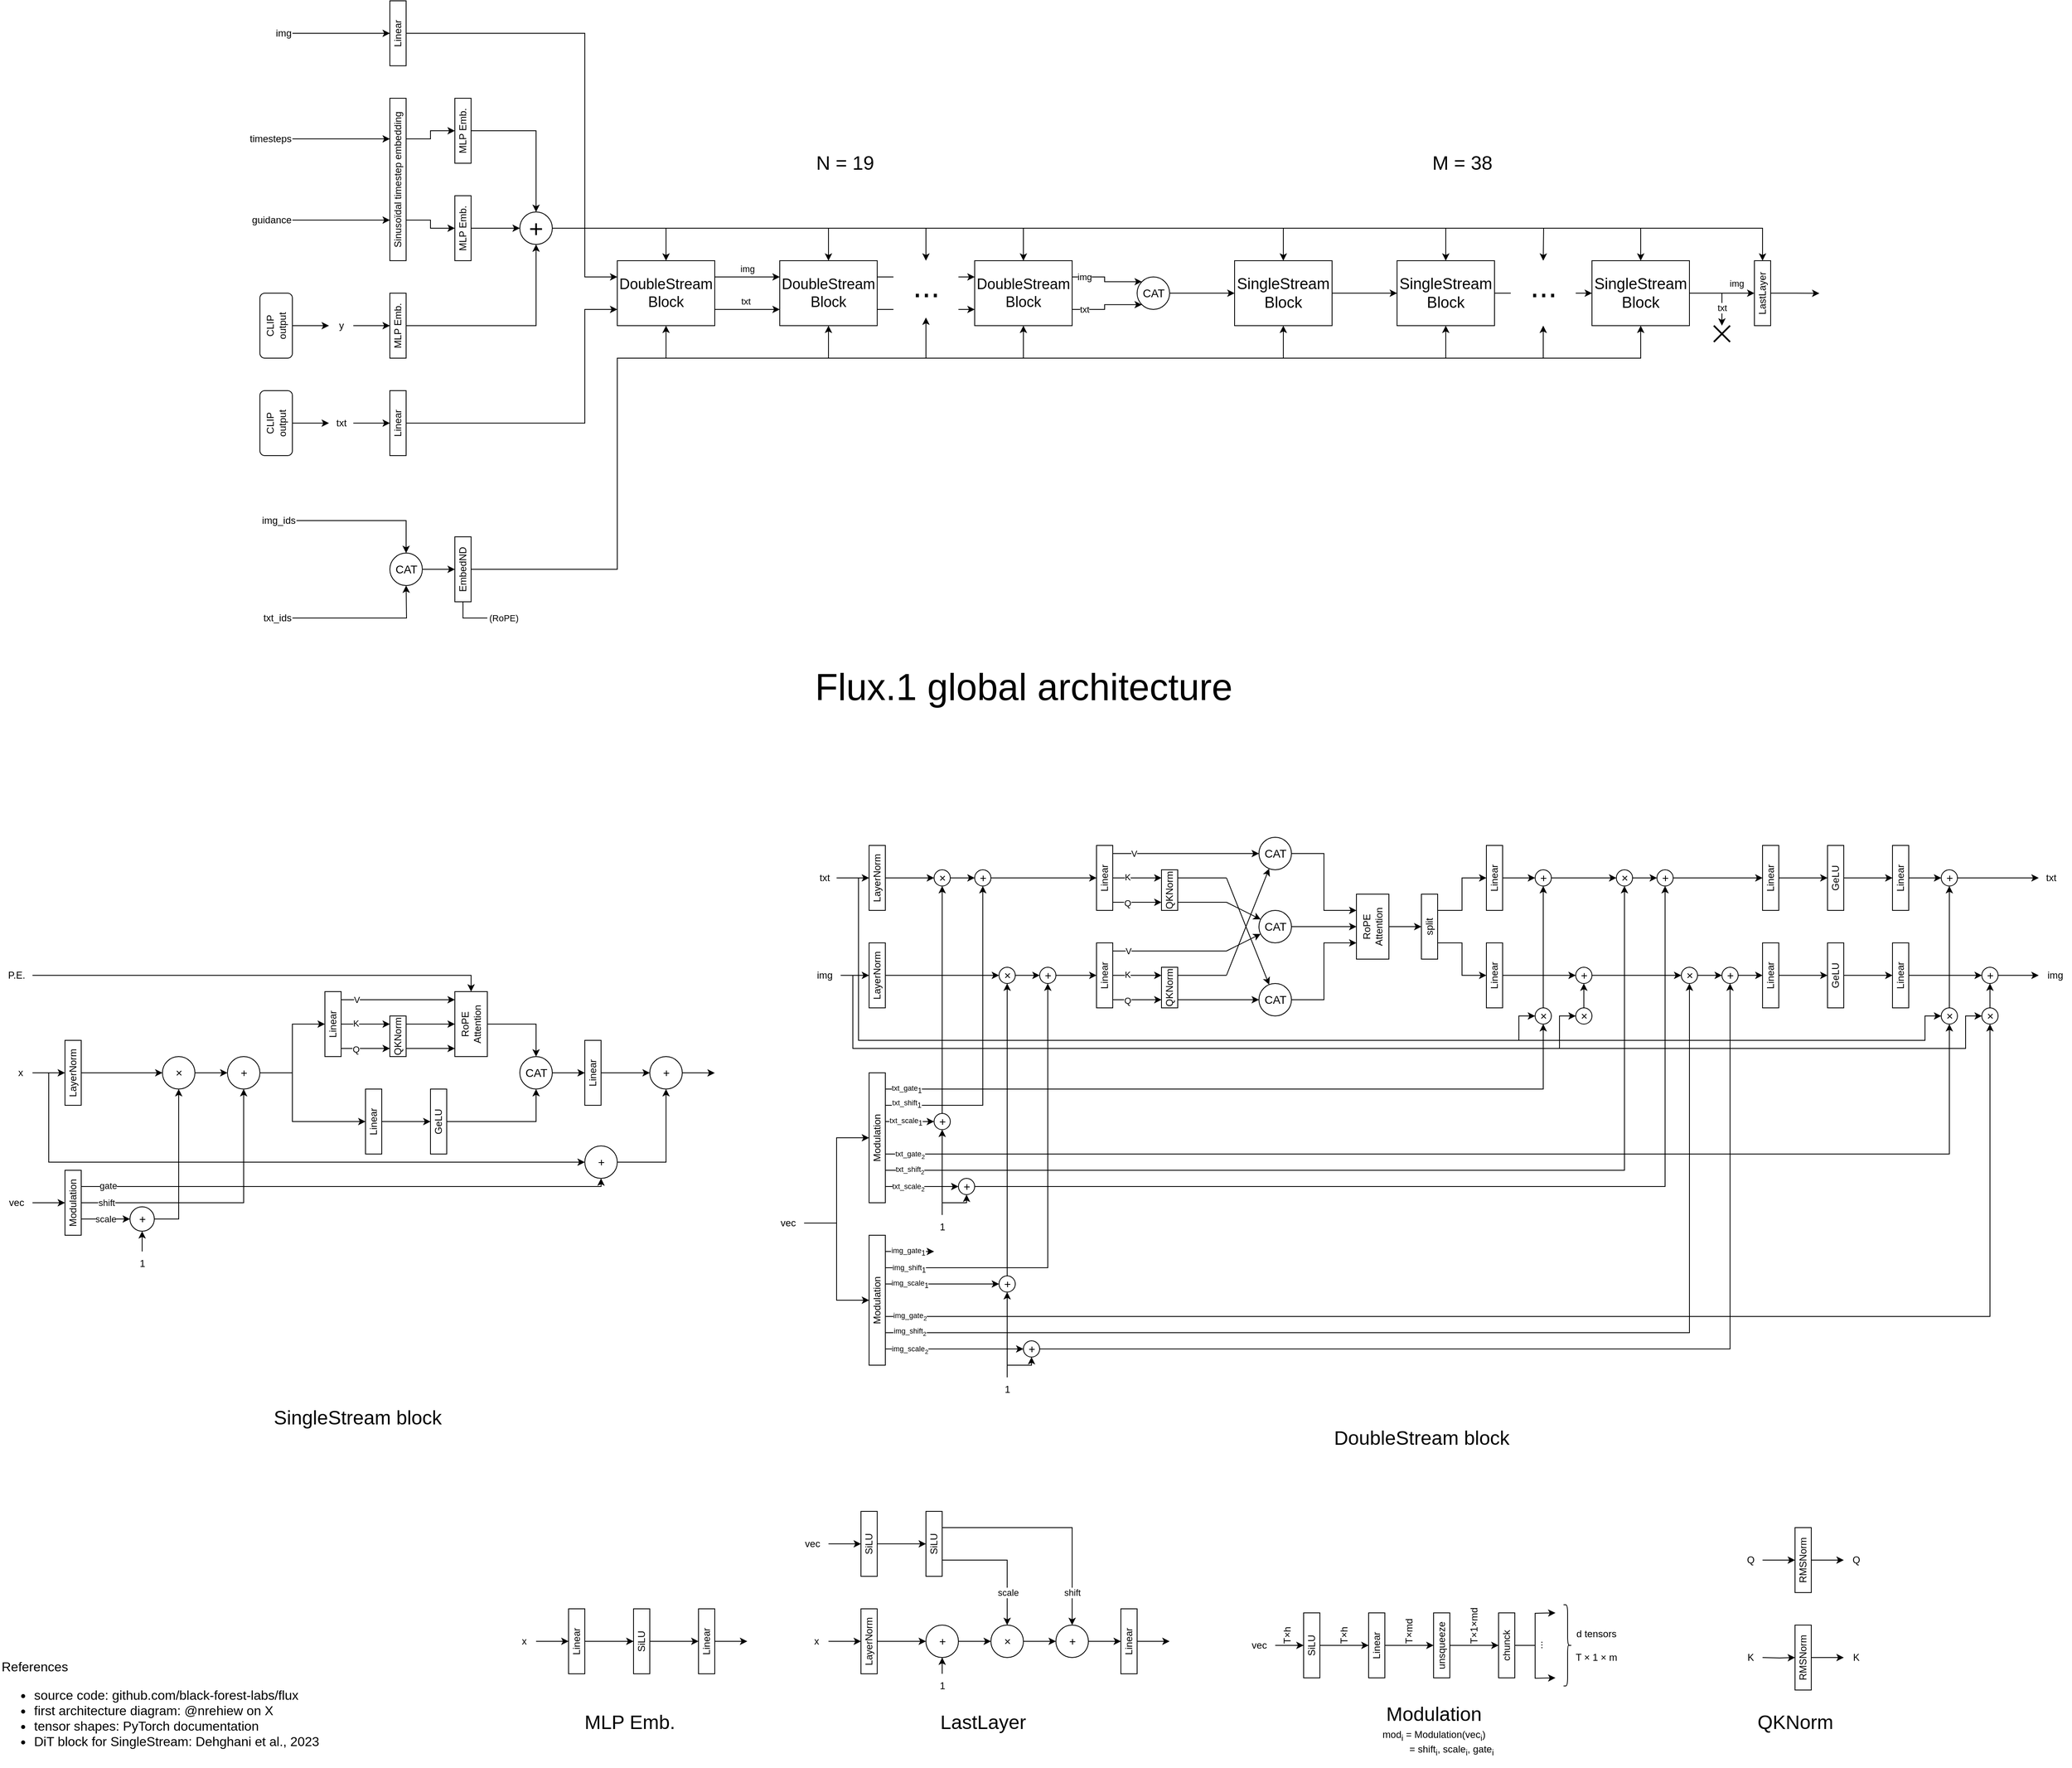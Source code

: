 <mxfile version="24.7.12">
  <diagram name="Page-1" id="47OJZqnHyJgMBwSfFort">
    <mxGraphModel dx="5268" dy="1024" grid="1" gridSize="10" guides="1" tooltips="1" connect="1" arrows="1" fold="1" page="0" pageScale="1" pageWidth="827" pageHeight="1169" math="0" shadow="0">
      <root>
        <mxCell id="0" />
        <mxCell id="1" parent="0" />
        <mxCell id="vRJaZZWsNefSgchOmbel-140" value="Flux.1 global architecture" style="text;html=1;align=center;verticalAlign=middle;resizable=0;points=[];autosize=1;strokeColor=none;fillColor=none;fontSize=46;" parent="1" vertex="1">
          <mxGeometry x="-1050" y="1850" width="540" height="70" as="geometry" />
        </mxCell>
        <mxCell id="vRJaZZWsNefSgchOmbel-141" value="" style="group" parent="1" vertex="1" connectable="0">
          <mxGeometry x="-1760" y="1040" width="1960" height="810" as="geometry" />
        </mxCell>
        <mxCell id="vRJaZZWsNefSgchOmbel-65" style="edgeStyle=orthogonalEdgeStyle;rounded=0;orthogonalLoop=1;jettySize=auto;html=1;exitX=1;exitY=0.5;exitDx=0;exitDy=0;entryX=0;entryY=0.25;entryDx=0;entryDy=0;" parent="vRJaZZWsNefSgchOmbel-141" source="vRJaZZWsNefSgchOmbel-1" target="vRJaZZWsNefSgchOmbel-60" edge="1">
          <mxGeometry relative="1" as="geometry">
            <mxPoint x="560" y="310" as="targetPoint" />
            <Array as="points">
              <mxPoint x="440" y="40" />
              <mxPoint x="440" y="340" />
            </Array>
          </mxGeometry>
        </mxCell>
        <mxCell id="vRJaZZWsNefSgchOmbel-1" value="Linear" style="rounded=0;whiteSpace=wrap;html=1;horizontal=0;" parent="vRJaZZWsNefSgchOmbel-141" vertex="1">
          <mxGeometry x="200" width="20" height="80" as="geometry" />
        </mxCell>
        <mxCell id="vRJaZZWsNefSgchOmbel-17" style="edgeStyle=orthogonalEdgeStyle;rounded=0;orthogonalLoop=1;jettySize=auto;html=1;exitX=1;exitY=0.25;exitDx=0;exitDy=0;entryX=0;entryY=0.5;entryDx=0;entryDy=0;" parent="vRJaZZWsNefSgchOmbel-141" source="vRJaZZWsNefSgchOmbel-2" target="vRJaZZWsNefSgchOmbel-15" edge="1">
          <mxGeometry relative="1" as="geometry" />
        </mxCell>
        <mxCell id="vRJaZZWsNefSgchOmbel-18" style="edgeStyle=orthogonalEdgeStyle;rounded=0;orthogonalLoop=1;jettySize=auto;html=1;exitX=1;exitY=0.75;exitDx=0;exitDy=0;entryX=0;entryY=0.5;entryDx=0;entryDy=0;" parent="vRJaZZWsNefSgchOmbel-141" source="vRJaZZWsNefSgchOmbel-2" target="vRJaZZWsNefSgchOmbel-3" edge="1">
          <mxGeometry relative="1" as="geometry" />
        </mxCell>
        <mxCell id="vRJaZZWsNefSgchOmbel-2" value="Sinusoïdal timestep embedding" style="rounded=0;whiteSpace=wrap;html=1;horizontal=0;" parent="vRJaZZWsNefSgchOmbel-141" vertex="1">
          <mxGeometry x="200" y="120" width="20" height="200" as="geometry" />
        </mxCell>
        <mxCell id="vRJaZZWsNefSgchOmbel-24" style="edgeStyle=orthogonalEdgeStyle;rounded=0;orthogonalLoop=1;jettySize=auto;html=1;exitX=1;exitY=0.5;exitDx=0;exitDy=0;entryX=0;entryY=0.5;entryDx=0;entryDy=0;" parent="vRJaZZWsNefSgchOmbel-141" source="vRJaZZWsNefSgchOmbel-3" target="vRJaZZWsNefSgchOmbel-20" edge="1">
          <mxGeometry relative="1" as="geometry" />
        </mxCell>
        <mxCell id="vRJaZZWsNefSgchOmbel-3" value="MLP Emb." style="rounded=0;whiteSpace=wrap;html=1;horizontal=0;" parent="vRJaZZWsNefSgchOmbel-141" vertex="1">
          <mxGeometry x="280" y="240" width="20" height="80" as="geometry" />
        </mxCell>
        <mxCell id="vRJaZZWsNefSgchOmbel-8" value="" style="endArrow=classic;html=1;rounded=0;entryX=0;entryY=0.5;entryDx=0;entryDy=0;" parent="vRJaZZWsNefSgchOmbel-141" source="vRJaZZWsNefSgchOmbel-11" target="vRJaZZWsNefSgchOmbel-1" edge="1">
          <mxGeometry width="50" height="50" relative="1" as="geometry">
            <mxPoint x="80" y="39.71" as="sourcePoint" />
            <mxPoint x="140" y="100" as="targetPoint" />
          </mxGeometry>
        </mxCell>
        <mxCell id="vRJaZZWsNefSgchOmbel-9" value="" style="endArrow=classic;html=1;rounded=0;entryX=0;entryY=0.25;entryDx=0;entryDy=0;" parent="vRJaZZWsNefSgchOmbel-141" source="vRJaZZWsNefSgchOmbel-12" target="vRJaZZWsNefSgchOmbel-2" edge="1">
          <mxGeometry width="50" height="50" relative="1" as="geometry">
            <mxPoint x="190" y="190" as="sourcePoint" />
            <mxPoint x="170" y="220" as="targetPoint" />
          </mxGeometry>
        </mxCell>
        <mxCell id="vRJaZZWsNefSgchOmbel-10" value="" style="endArrow=classic;html=1;rounded=0;entryX=0;entryY=0.75;entryDx=0;entryDy=0;" parent="vRJaZZWsNefSgchOmbel-141" source="vRJaZZWsNefSgchOmbel-13" target="vRJaZZWsNefSgchOmbel-2" edge="1">
          <mxGeometry width="50" height="50" relative="1" as="geometry">
            <mxPoint x="80" y="240" as="sourcePoint" />
            <mxPoint x="210" y="170" as="targetPoint" />
          </mxGeometry>
        </mxCell>
        <mxCell id="vRJaZZWsNefSgchOmbel-11" value="img" style="text;html=1;align=right;verticalAlign=middle;resizable=0;points=[];autosize=1;strokeColor=none;fillColor=none;" parent="vRJaZZWsNefSgchOmbel-141" vertex="1">
          <mxGeometry x="40" y="25" width="40" height="30" as="geometry" />
        </mxCell>
        <mxCell id="vRJaZZWsNefSgchOmbel-12" value="timesteps" style="text;html=1;align=right;verticalAlign=middle;resizable=0;points=[];autosize=1;strokeColor=none;fillColor=none;" parent="vRJaZZWsNefSgchOmbel-141" vertex="1">
          <mxGeometry y="155" width="80" height="30" as="geometry" />
        </mxCell>
        <mxCell id="vRJaZZWsNefSgchOmbel-13" value="guidance" style="text;html=1;align=right;verticalAlign=middle;resizable=0;points=[];autosize=1;strokeColor=none;fillColor=none;" parent="vRJaZZWsNefSgchOmbel-141" vertex="1">
          <mxGeometry x="10" y="255" width="70" height="30" as="geometry" />
        </mxCell>
        <mxCell id="vRJaZZWsNefSgchOmbel-23" style="edgeStyle=orthogonalEdgeStyle;rounded=0;orthogonalLoop=1;jettySize=auto;html=1;exitX=1;exitY=0.5;exitDx=0;exitDy=0;entryX=0.5;entryY=0;entryDx=0;entryDy=0;" parent="vRJaZZWsNefSgchOmbel-141" source="vRJaZZWsNefSgchOmbel-15" target="vRJaZZWsNefSgchOmbel-20" edge="1">
          <mxGeometry relative="1" as="geometry" />
        </mxCell>
        <mxCell id="vRJaZZWsNefSgchOmbel-15" value="MLP Emb." style="rounded=0;whiteSpace=wrap;html=1;horizontal=0;" parent="vRJaZZWsNefSgchOmbel-141" vertex="1">
          <mxGeometry x="280" y="120" width="20" height="80" as="geometry" />
        </mxCell>
        <mxCell id="vRJaZZWsNefSgchOmbel-70" style="edgeStyle=orthogonalEdgeStyle;rounded=0;orthogonalLoop=1;jettySize=auto;html=1;exitX=1;exitY=0.5;exitDx=0;exitDy=0;entryX=0.5;entryY=0;entryDx=0;entryDy=0;" parent="vRJaZZWsNefSgchOmbel-141" source="vRJaZZWsNefSgchOmbel-20" target="vRJaZZWsNefSgchOmbel-60" edge="1">
          <mxGeometry relative="1" as="geometry" />
        </mxCell>
        <mxCell id="vRJaZZWsNefSgchOmbel-78" style="edgeStyle=orthogonalEdgeStyle;rounded=0;orthogonalLoop=1;jettySize=auto;html=1;exitX=1;exitY=0.5;exitDx=0;exitDy=0;entryX=0.5;entryY=0;entryDx=0;entryDy=0;" parent="vRJaZZWsNefSgchOmbel-141" source="vRJaZZWsNefSgchOmbel-20" target="vRJaZZWsNefSgchOmbel-71" edge="1">
          <mxGeometry relative="1" as="geometry" />
        </mxCell>
        <mxCell id="vRJaZZWsNefSgchOmbel-113" style="edgeStyle=orthogonalEdgeStyle;rounded=0;orthogonalLoop=1;jettySize=auto;html=1;exitX=1;exitY=0.5;exitDx=0;exitDy=0;entryX=0.5;entryY=0;entryDx=0;entryDy=0;" parent="vRJaZZWsNefSgchOmbel-141" source="vRJaZZWsNefSgchOmbel-20" target="vRJaZZWsNefSgchOmbel-79" edge="1">
          <mxGeometry relative="1" as="geometry" />
        </mxCell>
        <mxCell id="vRJaZZWsNefSgchOmbel-114" style="edgeStyle=orthogonalEdgeStyle;rounded=0;orthogonalLoop=1;jettySize=auto;html=1;exitX=1;exitY=0.5;exitDx=0;exitDy=0;entryX=0.5;entryY=0;entryDx=0;entryDy=0;" parent="vRJaZZWsNefSgchOmbel-141" source="vRJaZZWsNefSgchOmbel-20" target="vRJaZZWsNefSgchOmbel-99" edge="1">
          <mxGeometry relative="1" as="geometry" />
        </mxCell>
        <mxCell id="vRJaZZWsNefSgchOmbel-115" style="edgeStyle=orthogonalEdgeStyle;rounded=0;orthogonalLoop=1;jettySize=auto;html=1;exitX=1;exitY=0.5;exitDx=0;exitDy=0;entryX=0.5;entryY=0;entryDx=0;entryDy=0;" parent="vRJaZZWsNefSgchOmbel-141" source="vRJaZZWsNefSgchOmbel-20" target="vRJaZZWsNefSgchOmbel-102" edge="1">
          <mxGeometry relative="1" as="geometry" />
        </mxCell>
        <mxCell id="vRJaZZWsNefSgchOmbel-116" style="edgeStyle=orthogonalEdgeStyle;rounded=0;orthogonalLoop=1;jettySize=auto;html=1;exitX=1;exitY=0.5;exitDx=0;exitDy=0;" parent="vRJaZZWsNefSgchOmbel-141" source="vRJaZZWsNefSgchOmbel-20" target="vRJaZZWsNefSgchOmbel-84" edge="1">
          <mxGeometry relative="1" as="geometry" />
        </mxCell>
        <mxCell id="vRJaZZWsNefSgchOmbel-117" style="edgeStyle=orthogonalEdgeStyle;rounded=0;orthogonalLoop=1;jettySize=auto;html=1;exitX=1;exitY=0.5;exitDx=0;exitDy=0;" parent="vRJaZZWsNefSgchOmbel-141" source="vRJaZZWsNefSgchOmbel-20" edge="1">
          <mxGeometry relative="1" as="geometry">
            <mxPoint x="1620" y="320" as="targetPoint" />
          </mxGeometry>
        </mxCell>
        <mxCell id="vRJaZZWsNefSgchOmbel-119" style="edgeStyle=orthogonalEdgeStyle;rounded=0;orthogonalLoop=1;jettySize=auto;html=1;exitX=1;exitY=0.5;exitDx=0;exitDy=0;entryX=0.5;entryY=0;entryDx=0;entryDy=0;" parent="vRJaZZWsNefSgchOmbel-141" source="vRJaZZWsNefSgchOmbel-20" target="vRJaZZWsNefSgchOmbel-105" edge="1">
          <mxGeometry relative="1" as="geometry" />
        </mxCell>
        <mxCell id="vRJaZZWsNefSgchOmbel-138" style="edgeStyle=orthogonalEdgeStyle;rounded=0;orthogonalLoop=1;jettySize=auto;html=1;exitX=1;exitY=0.5;exitDx=0;exitDy=0;entryX=0.5;entryY=0;entryDx=0;entryDy=0;" parent="vRJaZZWsNefSgchOmbel-141" source="vRJaZZWsNefSgchOmbel-20" target="vRJaZZWsNefSgchOmbel-135" edge="1">
          <mxGeometry relative="1" as="geometry" />
        </mxCell>
        <mxCell id="vRJaZZWsNefSgchOmbel-20" value="+" style="ellipse;whiteSpace=wrap;html=1;aspect=fixed;fontSize=30;" parent="vRJaZZWsNefSgchOmbel-141" vertex="1">
          <mxGeometry x="360" y="260" width="40" height="40" as="geometry" />
        </mxCell>
        <mxCell id="vRJaZZWsNefSgchOmbel-29" value="" style="edgeStyle=orthogonalEdgeStyle;rounded=0;orthogonalLoop=1;jettySize=auto;html=1;" parent="vRJaZZWsNefSgchOmbel-141" source="vRJaZZWsNefSgchOmbel-25" target="vRJaZZWsNefSgchOmbel-28" edge="1">
          <mxGeometry relative="1" as="geometry" />
        </mxCell>
        <mxCell id="vRJaZZWsNefSgchOmbel-25" value="&lt;div&gt;CLIP&lt;/div&gt;&lt;div&gt;output&lt;br&gt;&lt;/div&gt;" style="rounded=1;whiteSpace=wrap;html=1;horizontal=0;" parent="vRJaZZWsNefSgchOmbel-141" vertex="1">
          <mxGeometry x="40" y="360" width="40" height="80" as="geometry" />
        </mxCell>
        <mxCell id="vRJaZZWsNefSgchOmbel-33" value="" style="edgeStyle=orthogonalEdgeStyle;rounded=0;orthogonalLoop=1;jettySize=auto;html=1;" parent="vRJaZZWsNefSgchOmbel-141" source="vRJaZZWsNefSgchOmbel-28" target="vRJaZZWsNefSgchOmbel-32" edge="1">
          <mxGeometry relative="1" as="geometry" />
        </mxCell>
        <mxCell id="vRJaZZWsNefSgchOmbel-28" value="y" style="text;html=1;align=center;verticalAlign=middle;resizable=0;points=[];autosize=1;strokeColor=none;fillColor=none;" parent="vRJaZZWsNefSgchOmbel-141" vertex="1">
          <mxGeometry x="125" y="385" width="30" height="30" as="geometry" />
        </mxCell>
        <mxCell id="vRJaZZWsNefSgchOmbel-39" style="edgeStyle=orthogonalEdgeStyle;rounded=0;orthogonalLoop=1;jettySize=auto;html=1;exitX=1;exitY=0.5;exitDx=0;exitDy=0;entryX=0.5;entryY=1;entryDx=0;entryDy=0;" parent="vRJaZZWsNefSgchOmbel-141" source="vRJaZZWsNefSgchOmbel-32" target="vRJaZZWsNefSgchOmbel-20" edge="1">
          <mxGeometry relative="1" as="geometry" />
        </mxCell>
        <mxCell id="vRJaZZWsNefSgchOmbel-32" value="MLP Emb." style="rounded=0;whiteSpace=wrap;html=1;horizontal=0;" parent="vRJaZZWsNefSgchOmbel-141" vertex="1">
          <mxGeometry x="200" y="360" width="20" height="80" as="geometry" />
        </mxCell>
        <mxCell id="vRJaZZWsNefSgchOmbel-34" value="" style="edgeStyle=orthogonalEdgeStyle;rounded=0;orthogonalLoop=1;jettySize=auto;html=1;" parent="vRJaZZWsNefSgchOmbel-141" source="vRJaZZWsNefSgchOmbel-35" target="vRJaZZWsNefSgchOmbel-37" edge="1">
          <mxGeometry relative="1" as="geometry" />
        </mxCell>
        <mxCell id="vRJaZZWsNefSgchOmbel-35" value="&lt;div&gt;CLIP&lt;/div&gt;&lt;div&gt;output&lt;br&gt;&lt;/div&gt;" style="rounded=1;whiteSpace=wrap;html=1;horizontal=0;" parent="vRJaZZWsNefSgchOmbel-141" vertex="1">
          <mxGeometry x="40" y="480" width="40" height="80" as="geometry" />
        </mxCell>
        <mxCell id="vRJaZZWsNefSgchOmbel-36" value="" style="edgeStyle=orthogonalEdgeStyle;rounded=0;orthogonalLoop=1;jettySize=auto;html=1;" parent="vRJaZZWsNefSgchOmbel-141" source="vRJaZZWsNefSgchOmbel-37" target="vRJaZZWsNefSgchOmbel-38" edge="1">
          <mxGeometry relative="1" as="geometry" />
        </mxCell>
        <mxCell id="vRJaZZWsNefSgchOmbel-37" value="txt" style="text;html=1;align=center;verticalAlign=middle;resizable=0;points=[];autosize=1;strokeColor=none;fillColor=none;" parent="vRJaZZWsNefSgchOmbel-141" vertex="1">
          <mxGeometry x="125" y="505" width="30" height="30" as="geometry" />
        </mxCell>
        <mxCell id="vRJaZZWsNefSgchOmbel-68" style="edgeStyle=orthogonalEdgeStyle;rounded=0;orthogonalLoop=1;jettySize=auto;html=1;exitX=1;exitY=0.5;exitDx=0;exitDy=0;entryX=0;entryY=0.75;entryDx=0;entryDy=0;" parent="vRJaZZWsNefSgchOmbel-141" source="vRJaZZWsNefSgchOmbel-38" target="vRJaZZWsNefSgchOmbel-60" edge="1">
          <mxGeometry relative="1" as="geometry">
            <Array as="points">
              <mxPoint x="440" y="520" />
              <mxPoint x="440" y="380" />
            </Array>
          </mxGeometry>
        </mxCell>
        <mxCell id="vRJaZZWsNefSgchOmbel-38" value="Linear" style="rounded=0;whiteSpace=wrap;html=1;horizontal=0;" parent="vRJaZZWsNefSgchOmbel-141" vertex="1">
          <mxGeometry x="200" y="480" width="20" height="80" as="geometry" />
        </mxCell>
        <mxCell id="vRJaZZWsNefSgchOmbel-59" style="edgeStyle=orthogonalEdgeStyle;rounded=0;orthogonalLoop=1;jettySize=auto;html=1;exitX=1;exitY=0.5;exitDx=0;exitDy=0;entryX=0;entryY=0.5;entryDx=0;entryDy=0;" parent="vRJaZZWsNefSgchOmbel-141" source="vRJaZZWsNefSgchOmbel-45" target="vRJaZZWsNefSgchOmbel-58" edge="1">
          <mxGeometry relative="1" as="geometry" />
        </mxCell>
        <mxCell id="vRJaZZWsNefSgchOmbel-45" value="CAT" style="ellipse;aspect=fixed;fontSize=14;verticalAlign=middle;labelPosition=center;verticalLabelPosition=middle;align=center;html=1;spacing=0;" parent="vRJaZZWsNefSgchOmbel-141" vertex="1">
          <mxGeometry x="200" y="680" width="40" height="40" as="geometry" />
        </mxCell>
        <mxCell id="vRJaZZWsNefSgchOmbel-52" value="" style="edgeStyle=orthogonalEdgeStyle;rounded=0;orthogonalLoop=1;jettySize=auto;html=1;entryX=0.5;entryY=0;entryDx=0;entryDy=0;" parent="vRJaZZWsNefSgchOmbel-141" target="vRJaZZWsNefSgchOmbel-45" edge="1">
          <mxGeometry relative="1" as="geometry">
            <mxPoint x="220" y="680" as="sourcePoint" />
            <mxPoint x="195" y="625" as="targetPoint" />
          </mxGeometry>
        </mxCell>
        <mxCell id="vRJaZZWsNefSgchOmbel-49" value="img_ids" style="text;html=1;align=right;verticalAlign=middle;resizable=0;points=[];autosize=1;strokeColor=none;fillColor=none;" parent="vRJaZZWsNefSgchOmbel-141" vertex="1">
          <mxGeometry x="15" y="625" width="70" height="30" as="geometry" />
        </mxCell>
        <mxCell id="vRJaZZWsNefSgchOmbel-50" value="txt_ids" style="text;html=1;align=right;verticalAlign=middle;resizable=0;points=[];autosize=1;strokeColor=none;fillColor=none;" parent="vRJaZZWsNefSgchOmbel-141" vertex="1">
          <mxGeometry x="20" y="745" width="60" height="30" as="geometry" />
        </mxCell>
        <mxCell id="vRJaZZWsNefSgchOmbel-53" value="" style="edgeStyle=orthogonalEdgeStyle;rounded=0;orthogonalLoop=1;jettySize=auto;html=1;entryX=0.5;entryY=1;entryDx=0;entryDy=0;" parent="vRJaZZWsNefSgchOmbel-141" target="vRJaZZWsNefSgchOmbel-45" edge="1">
          <mxGeometry relative="1" as="geometry">
            <mxPoint x="220" y="720" as="sourcePoint" />
            <mxPoint x="230" y="675" as="targetPoint" />
          </mxGeometry>
        </mxCell>
        <mxCell id="vRJaZZWsNefSgchOmbel-55" value="" style="edgeStyle=orthogonalEdgeStyle;rounded=0;orthogonalLoop=1;jettySize=auto;html=1;" parent="vRJaZZWsNefSgchOmbel-141" source="vRJaZZWsNefSgchOmbel-50" edge="1">
          <mxGeometry relative="1" as="geometry">
            <mxPoint x="80" y="765" as="sourcePoint" />
            <mxPoint x="220" y="720" as="targetPoint" />
          </mxGeometry>
        </mxCell>
        <mxCell id="vRJaZZWsNefSgchOmbel-57" value="" style="edgeStyle=orthogonalEdgeStyle;rounded=0;orthogonalLoop=1;jettySize=auto;html=1;entryX=0.5;entryY=0;entryDx=0;entryDy=0;" parent="vRJaZZWsNefSgchOmbel-141" source="vRJaZZWsNefSgchOmbel-49" target="vRJaZZWsNefSgchOmbel-45" edge="1">
          <mxGeometry relative="1" as="geometry">
            <mxPoint x="85" y="625" as="sourcePoint" />
            <mxPoint x="220" y="600" as="targetPoint" />
          </mxGeometry>
        </mxCell>
        <mxCell id="vRJaZZWsNefSgchOmbel-69" style="edgeStyle=orthogonalEdgeStyle;rounded=0;orthogonalLoop=1;jettySize=auto;html=1;exitX=1;exitY=0.5;exitDx=0;exitDy=0;entryX=0.5;entryY=1;entryDx=0;entryDy=0;" parent="vRJaZZWsNefSgchOmbel-141" source="vRJaZZWsNefSgchOmbel-58" target="vRJaZZWsNefSgchOmbel-60" edge="1">
          <mxGeometry relative="1" as="geometry">
            <Array as="points">
              <mxPoint x="480" y="700" />
              <mxPoint x="480" y="440" />
              <mxPoint x="540" y="440" />
            </Array>
          </mxGeometry>
        </mxCell>
        <mxCell id="vRJaZZWsNefSgchOmbel-77" style="edgeStyle=orthogonalEdgeStyle;rounded=0;orthogonalLoop=1;jettySize=auto;html=1;exitX=1;exitY=0.5;exitDx=0;exitDy=0;entryX=0.5;entryY=1;entryDx=0;entryDy=0;" parent="vRJaZZWsNefSgchOmbel-141" source="vRJaZZWsNefSgchOmbel-58" target="vRJaZZWsNefSgchOmbel-71" edge="1">
          <mxGeometry relative="1" as="geometry">
            <Array as="points">
              <mxPoint x="480" y="700" />
              <mxPoint x="480" y="440" />
              <mxPoint x="740" y="440" />
            </Array>
          </mxGeometry>
        </mxCell>
        <mxCell id="vRJaZZWsNefSgchOmbel-120" style="edgeStyle=orthogonalEdgeStyle;rounded=0;orthogonalLoop=1;jettySize=auto;html=1;exitX=1;exitY=0.5;exitDx=0;exitDy=0;" parent="vRJaZZWsNefSgchOmbel-141" source="vRJaZZWsNefSgchOmbel-58" edge="1">
          <mxGeometry relative="1" as="geometry">
            <mxPoint x="860" y="390" as="targetPoint" />
            <Array as="points">
              <mxPoint x="480" y="700" />
              <mxPoint x="480" y="440" />
              <mxPoint x="860" y="440" />
            </Array>
          </mxGeometry>
        </mxCell>
        <mxCell id="vRJaZZWsNefSgchOmbel-121" style="edgeStyle=orthogonalEdgeStyle;rounded=0;orthogonalLoop=1;jettySize=auto;html=1;exitX=1;exitY=0.5;exitDx=0;exitDy=0;entryX=0.5;entryY=1;entryDx=0;entryDy=0;" parent="vRJaZZWsNefSgchOmbel-141" source="vRJaZZWsNefSgchOmbel-58" target="vRJaZZWsNefSgchOmbel-79" edge="1">
          <mxGeometry relative="1" as="geometry">
            <Array as="points">
              <mxPoint x="480" y="700" />
              <mxPoint x="480" y="440" />
              <mxPoint x="980" y="440" />
            </Array>
          </mxGeometry>
        </mxCell>
        <mxCell id="vRJaZZWsNefSgchOmbel-122" style="edgeStyle=orthogonalEdgeStyle;rounded=0;orthogonalLoop=1;jettySize=auto;html=1;exitX=1;exitY=0.5;exitDx=0;exitDy=0;entryX=0.5;entryY=1;entryDx=0;entryDy=0;" parent="vRJaZZWsNefSgchOmbel-141" source="vRJaZZWsNefSgchOmbel-58" target="vRJaZZWsNefSgchOmbel-99" edge="1">
          <mxGeometry relative="1" as="geometry">
            <Array as="points">
              <mxPoint x="480" y="700" />
              <mxPoint x="480" y="440" />
              <mxPoint x="1300" y="440" />
            </Array>
          </mxGeometry>
        </mxCell>
        <mxCell id="vRJaZZWsNefSgchOmbel-123" style="edgeStyle=orthogonalEdgeStyle;rounded=0;orthogonalLoop=1;jettySize=auto;html=1;exitX=1;exitY=0.5;exitDx=0;exitDy=0;entryX=0.5;entryY=1;entryDx=0;entryDy=0;" parent="vRJaZZWsNefSgchOmbel-141" source="vRJaZZWsNefSgchOmbel-58" target="vRJaZZWsNefSgchOmbel-102" edge="1">
          <mxGeometry relative="1" as="geometry">
            <Array as="points">
              <mxPoint x="480" y="700" />
              <mxPoint x="480" y="440" />
              <mxPoint x="1500" y="440" />
            </Array>
          </mxGeometry>
        </mxCell>
        <mxCell id="vRJaZZWsNefSgchOmbel-124" style="edgeStyle=orthogonalEdgeStyle;rounded=0;orthogonalLoop=1;jettySize=auto;html=1;exitX=1;exitY=0.5;exitDx=0;exitDy=0;" parent="vRJaZZWsNefSgchOmbel-141" source="vRJaZZWsNefSgchOmbel-58" edge="1">
          <mxGeometry relative="1" as="geometry">
            <mxPoint x="1620" y="400" as="targetPoint" />
            <Array as="points">
              <mxPoint x="480" y="700" />
              <mxPoint x="480" y="440" />
              <mxPoint x="1620" y="440" />
            </Array>
          </mxGeometry>
        </mxCell>
        <mxCell id="vRJaZZWsNefSgchOmbel-125" style="edgeStyle=orthogonalEdgeStyle;rounded=0;orthogonalLoop=1;jettySize=auto;html=1;exitX=1;exitY=0.5;exitDx=0;exitDy=0;entryX=0.5;entryY=1;entryDx=0;entryDy=0;" parent="vRJaZZWsNefSgchOmbel-141" source="vRJaZZWsNefSgchOmbel-58" target="vRJaZZWsNefSgchOmbel-105" edge="1">
          <mxGeometry relative="1" as="geometry">
            <Array as="points">
              <mxPoint x="480" y="700" />
              <mxPoint x="480" y="440" />
              <mxPoint x="1740" y="440" />
            </Array>
          </mxGeometry>
        </mxCell>
        <mxCell id="vRJaZZWsNefSgchOmbel-58" value="EmbedND" style="rounded=0;whiteSpace=wrap;html=1;horizontal=0;" parent="vRJaZZWsNefSgchOmbel-141" vertex="1">
          <mxGeometry x="280" y="660" width="20" height="80" as="geometry" />
        </mxCell>
        <mxCell id="vRJaZZWsNefSgchOmbel-72" style="edgeStyle=orthogonalEdgeStyle;rounded=0;orthogonalLoop=1;jettySize=auto;html=1;exitX=1;exitY=0.25;exitDx=0;exitDy=0;entryX=0;entryY=0.25;entryDx=0;entryDy=0;" parent="vRJaZZWsNefSgchOmbel-141" source="vRJaZZWsNefSgchOmbel-60" target="vRJaZZWsNefSgchOmbel-71" edge="1">
          <mxGeometry relative="1" as="geometry" />
        </mxCell>
        <mxCell id="vRJaZZWsNefSgchOmbel-74" value="&lt;div&gt;img&lt;/div&gt;" style="edgeLabel;html=1;align=center;verticalAlign=middle;resizable=0;points=[];" parent="vRJaZZWsNefSgchOmbel-72" vertex="1" connectable="0">
          <mxGeometry x="-0.182" y="4" relative="1" as="geometry">
            <mxPoint x="7" y="-6" as="offset" />
          </mxGeometry>
        </mxCell>
        <mxCell id="vRJaZZWsNefSgchOmbel-73" style="edgeStyle=orthogonalEdgeStyle;rounded=0;orthogonalLoop=1;jettySize=auto;html=1;exitX=1;exitY=0.75;exitDx=0;exitDy=0;entryX=0;entryY=0.75;entryDx=0;entryDy=0;" parent="vRJaZZWsNefSgchOmbel-141" source="vRJaZZWsNefSgchOmbel-60" target="vRJaZZWsNefSgchOmbel-71" edge="1">
          <mxGeometry relative="1" as="geometry" />
        </mxCell>
        <mxCell id="vRJaZZWsNefSgchOmbel-75" value="&lt;div&gt;txt&lt;/div&gt;" style="edgeLabel;html=1;align=center;verticalAlign=middle;resizable=0;points=[];" parent="vRJaZZWsNefSgchOmbel-73" vertex="1" connectable="0">
          <mxGeometry x="-0.051" y="-1" relative="1" as="geometry">
            <mxPoint y="-11" as="offset" />
          </mxGeometry>
        </mxCell>
        <mxCell id="vRJaZZWsNefSgchOmbel-60" value="DoubleStream&lt;br style=&quot;font-size: 18px;&quot;&gt;Block" style="rounded=0;whiteSpace=wrap;html=1;fontSize=18;" parent="vRJaZZWsNefSgchOmbel-141" vertex="1">
          <mxGeometry x="480" y="320" width="120" height="80" as="geometry" />
        </mxCell>
        <mxCell id="vRJaZZWsNefSgchOmbel-80" style="edgeStyle=orthogonalEdgeStyle;rounded=0;orthogonalLoop=1;jettySize=auto;html=1;exitX=1;exitY=0.25;exitDx=0;exitDy=0;endArrow=none;endFill=0;" parent="vRJaZZWsNefSgchOmbel-141" source="vRJaZZWsNefSgchOmbel-71" edge="1">
          <mxGeometry relative="1" as="geometry">
            <mxPoint x="820" y="339.81" as="targetPoint" />
          </mxGeometry>
        </mxCell>
        <mxCell id="vRJaZZWsNefSgchOmbel-81" style="edgeStyle=orthogonalEdgeStyle;rounded=0;orthogonalLoop=1;jettySize=auto;html=1;exitX=1;exitY=0.75;exitDx=0;exitDy=0;endArrow=none;endFill=0;" parent="vRJaZZWsNefSgchOmbel-141" source="vRJaZZWsNefSgchOmbel-71" edge="1">
          <mxGeometry relative="1" as="geometry">
            <mxPoint x="820" y="379.81" as="targetPoint" />
          </mxGeometry>
        </mxCell>
        <mxCell id="vRJaZZWsNefSgchOmbel-71" value="DoubleStream&lt;br style=&quot;font-size: 18px;&quot;&gt;Block" style="rounded=0;whiteSpace=wrap;html=1;fontSize=18;" parent="vRJaZZWsNefSgchOmbel-141" vertex="1">
          <mxGeometry x="680" y="320" width="120" height="80" as="geometry" />
        </mxCell>
        <mxCell id="vRJaZZWsNefSgchOmbel-85" style="edgeStyle=orthogonalEdgeStyle;rounded=0;orthogonalLoop=1;jettySize=auto;html=1;exitX=1;exitY=0.25;exitDx=0;exitDy=0;entryX=0;entryY=0;entryDx=0;entryDy=0;" parent="vRJaZZWsNefSgchOmbel-141" source="vRJaZZWsNefSgchOmbel-79" target="vRJaZZWsNefSgchOmbel-93" edge="1">
          <mxGeometry relative="1" as="geometry">
            <mxPoint x="1120" y="339.81" as="targetPoint" />
          </mxGeometry>
        </mxCell>
        <mxCell id="vRJaZZWsNefSgchOmbel-89" value="img" style="edgeLabel;html=1;align=center;verticalAlign=middle;resizable=0;points=[];" parent="vRJaZZWsNefSgchOmbel-85" vertex="1" connectable="0">
          <mxGeometry x="0.06" y="3" relative="1" as="geometry">
            <mxPoint x="-28" y="-3" as="offset" />
          </mxGeometry>
        </mxCell>
        <mxCell id="vRJaZZWsNefSgchOmbel-86" style="edgeStyle=orthogonalEdgeStyle;rounded=0;orthogonalLoop=1;jettySize=auto;html=1;exitX=1;exitY=0.75;exitDx=0;exitDy=0;entryX=0;entryY=1;entryDx=0;entryDy=0;" parent="vRJaZZWsNefSgchOmbel-141" source="vRJaZZWsNefSgchOmbel-79" target="vRJaZZWsNefSgchOmbel-93" edge="1">
          <mxGeometry relative="1" as="geometry">
            <mxPoint x="1120" y="379.81" as="targetPoint" />
          </mxGeometry>
        </mxCell>
        <mxCell id="vRJaZZWsNefSgchOmbel-87" value="&lt;div&gt;txt&lt;/div&gt;" style="edgeLabel;html=1;align=center;verticalAlign=middle;resizable=0;points=[];" parent="vRJaZZWsNefSgchOmbel-86" vertex="1" connectable="0">
          <mxGeometry x="-0.244" y="1" relative="1" as="geometry">
            <mxPoint x="-20" y="1" as="offset" />
          </mxGeometry>
        </mxCell>
        <mxCell id="vRJaZZWsNefSgchOmbel-79" value="DoubleStream&lt;br style=&quot;font-size: 18px;&quot;&gt;Block" style="rounded=0;whiteSpace=wrap;html=1;fontSize=18;" parent="vRJaZZWsNefSgchOmbel-141" vertex="1">
          <mxGeometry x="920" y="320" width="120" height="80" as="geometry" />
        </mxCell>
        <mxCell id="vRJaZZWsNefSgchOmbel-82" style="edgeStyle=orthogonalEdgeStyle;rounded=0;orthogonalLoop=1;jettySize=auto;html=1;endArrow=classic;endFill=1;entryX=0;entryY=0.25;entryDx=0;entryDy=0;" parent="vRJaZZWsNefSgchOmbel-141" target="vRJaZZWsNefSgchOmbel-79" edge="1">
          <mxGeometry relative="1" as="geometry">
            <mxPoint x="830" y="349.81" as="targetPoint" />
            <mxPoint x="900" y="340" as="sourcePoint" />
          </mxGeometry>
        </mxCell>
        <mxCell id="vRJaZZWsNefSgchOmbel-83" style="edgeStyle=orthogonalEdgeStyle;rounded=0;orthogonalLoop=1;jettySize=auto;html=1;endArrow=classic;endFill=1;entryX=0;entryY=0.75;entryDx=0;entryDy=0;" parent="vRJaZZWsNefSgchOmbel-141" target="vRJaZZWsNefSgchOmbel-79" edge="1">
          <mxGeometry relative="1" as="geometry">
            <mxPoint x="930" y="350" as="targetPoint" />
            <mxPoint x="900" y="380" as="sourcePoint" />
          </mxGeometry>
        </mxCell>
        <mxCell id="vRJaZZWsNefSgchOmbel-84" value="&lt;div style=&quot;font-size: 40px;&quot;&gt;...&lt;/div&gt;" style="text;html=1;align=center;verticalAlign=middle;resizable=0;points=[];autosize=1;strokeColor=none;fillColor=none;fontSize=40;" parent="vRJaZZWsNefSgchOmbel-141" vertex="1">
          <mxGeometry x="830" y="320" width="60" height="60" as="geometry" />
        </mxCell>
        <mxCell id="vRJaZZWsNefSgchOmbel-90" value="" style="verticalLabelPosition=bottom;shadow=0;dashed=0;align=center;html=1;verticalAlign=top;strokeWidth=2;shape=mxgraph.mockup.markup.curlyBrace;whiteSpace=wrap;strokeColor=#ffffff;" parent="vRJaZZWsNefSgchOmbel-141" vertex="1">
          <mxGeometry x="480" y="220" width="560" height="20" as="geometry" />
        </mxCell>
        <mxCell id="vRJaZZWsNefSgchOmbel-92" value="N = 19" style="text;html=1;align=center;verticalAlign=middle;resizable=0;points=[];autosize=1;strokeColor=none;fillColor=none;fontSize=24;" parent="vRJaZZWsNefSgchOmbel-141" vertex="1">
          <mxGeometry x="715" y="180" width="90" height="40" as="geometry" />
        </mxCell>
        <mxCell id="vRJaZZWsNefSgchOmbel-94" style="edgeStyle=orthogonalEdgeStyle;rounded=0;orthogonalLoop=1;jettySize=auto;html=1;exitX=1;exitY=0.5;exitDx=0;exitDy=0;entryX=0;entryY=0.5;entryDx=0;entryDy=0;" parent="vRJaZZWsNefSgchOmbel-141" source="vRJaZZWsNefSgchOmbel-93" target="vRJaZZWsNefSgchOmbel-99" edge="1">
          <mxGeometry relative="1" as="geometry">
            <mxPoint x="1240" y="360.143" as="targetPoint" />
          </mxGeometry>
        </mxCell>
        <mxCell id="vRJaZZWsNefSgchOmbel-93" value="CAT" style="ellipse;aspect=fixed;fontSize=14;verticalAlign=middle;labelPosition=center;verticalLabelPosition=middle;align=center;html=1;spacing=0;" parent="vRJaZZWsNefSgchOmbel-141" vertex="1">
          <mxGeometry x="1120" y="340" width="40" height="40" as="geometry" />
        </mxCell>
        <mxCell id="vRJaZZWsNefSgchOmbel-97" style="edgeStyle=orthogonalEdgeStyle;rounded=0;orthogonalLoop=1;jettySize=auto;html=1;exitX=1;exitY=0.5;exitDx=0;exitDy=0;entryX=0;entryY=0.5;entryDx=0;entryDy=0;" parent="vRJaZZWsNefSgchOmbel-141" source="vRJaZZWsNefSgchOmbel-99" target="vRJaZZWsNefSgchOmbel-102" edge="1">
          <mxGeometry relative="1" as="geometry" />
        </mxCell>
        <mxCell id="vRJaZZWsNefSgchOmbel-99" value="SingleStream&lt;br&gt;Block" style="rounded=0;whiteSpace=wrap;html=1;fontSize=19;" parent="vRJaZZWsNefSgchOmbel-141" vertex="1">
          <mxGeometry x="1240" y="320" width="120" height="80" as="geometry" />
        </mxCell>
        <mxCell id="vRJaZZWsNefSgchOmbel-101" style="edgeStyle=orthogonalEdgeStyle;rounded=0;orthogonalLoop=1;jettySize=auto;html=1;exitX=1;exitY=0.5;exitDx=0;exitDy=0;endArrow=none;endFill=0;" parent="vRJaZZWsNefSgchOmbel-141" source="vRJaZZWsNefSgchOmbel-102" edge="1">
          <mxGeometry relative="1" as="geometry">
            <mxPoint x="1580" y="360" as="targetPoint" />
          </mxGeometry>
        </mxCell>
        <mxCell id="vRJaZZWsNefSgchOmbel-102" value="SingleStream&lt;br&gt;Block" style="rounded=0;whiteSpace=wrap;html=1;fontSize=19;" parent="vRJaZZWsNefSgchOmbel-141" vertex="1">
          <mxGeometry x="1440" y="320" width="120" height="80" as="geometry" />
        </mxCell>
        <mxCell id="vRJaZZWsNefSgchOmbel-130" style="edgeStyle=orthogonalEdgeStyle;rounded=0;orthogonalLoop=1;jettySize=auto;html=1;exitX=1;exitY=0.5;exitDx=0;exitDy=0;" parent="vRJaZZWsNefSgchOmbel-141" source="vRJaZZWsNefSgchOmbel-105" edge="1">
          <mxGeometry relative="1" as="geometry">
            <mxPoint x="1840" y="400" as="targetPoint" />
            <Array as="points">
              <mxPoint x="1840" y="360" />
            </Array>
          </mxGeometry>
        </mxCell>
        <mxCell id="vRJaZZWsNefSgchOmbel-131" value="txt" style="edgeLabel;html=1;align=center;verticalAlign=middle;resizable=0;points=[];" parent="vRJaZZWsNefSgchOmbel-130" vertex="1" connectable="0">
          <mxGeometry x="0.432" relative="1" as="geometry">
            <mxPoint as="offset" />
          </mxGeometry>
        </mxCell>
        <mxCell id="vRJaZZWsNefSgchOmbel-105" value="&lt;div style=&quot;font-size: 19px;&quot;&gt;SingleStream&lt;/div&gt;&lt;div style=&quot;font-size: 19px;&quot;&gt;Block&lt;br style=&quot;font-size: 19px;&quot;&gt;&lt;/div&gt;" style="rounded=0;whiteSpace=wrap;html=1;fontSize=19;" parent="vRJaZZWsNefSgchOmbel-141" vertex="1">
          <mxGeometry x="1680" y="320" width="120" height="80" as="geometry" />
        </mxCell>
        <mxCell id="vRJaZZWsNefSgchOmbel-107" style="edgeStyle=orthogonalEdgeStyle;rounded=0;orthogonalLoop=1;jettySize=auto;html=1;endArrow=classic;endFill=1;entryX=0;entryY=0.5;entryDx=0;entryDy=0;" parent="vRJaZZWsNefSgchOmbel-141" target="vRJaZZWsNefSgchOmbel-105" edge="1">
          <mxGeometry relative="1" as="geometry">
            <mxPoint x="1690" y="350" as="targetPoint" />
            <mxPoint x="1660" y="360" as="sourcePoint" />
          </mxGeometry>
        </mxCell>
        <mxCell id="vRJaZZWsNefSgchOmbel-109" style="edgeStyle=orthogonalEdgeStyle;rounded=0;orthogonalLoop=1;jettySize=auto;html=1;exitX=1;exitY=0.5;exitDx=0;exitDy=0;entryX=0;entryY=0.5;entryDx=0;entryDy=0;" parent="vRJaZZWsNefSgchOmbel-141" source="vRJaZZWsNefSgchOmbel-105" target="vRJaZZWsNefSgchOmbel-135" edge="1">
          <mxGeometry relative="1" as="geometry">
            <mxPoint x="1880" y="360" as="targetPoint" />
            <mxPoint x="1820" y="360" as="sourcePoint" />
          </mxGeometry>
        </mxCell>
        <mxCell id="vRJaZZWsNefSgchOmbel-129" value="img" style="edgeLabel;html=1;align=center;verticalAlign=middle;resizable=0;points=[];" parent="vRJaZZWsNefSgchOmbel-109" vertex="1" connectable="0">
          <mxGeometry x="-0.005" y="2" relative="1" as="geometry">
            <mxPoint x="18" y="-10" as="offset" />
          </mxGeometry>
        </mxCell>
        <mxCell id="vRJaZZWsNefSgchOmbel-118" value="&lt;div style=&quot;font-size: 40px;&quot;&gt;...&lt;/div&gt;" style="text;html=1;align=center;verticalAlign=middle;resizable=0;points=[];autosize=1;strokeColor=none;fillColor=none;fontSize=40;" parent="vRJaZZWsNefSgchOmbel-141" vertex="1">
          <mxGeometry x="1590" y="320" width="60" height="60" as="geometry" />
        </mxCell>
        <mxCell id="vRJaZZWsNefSgchOmbel-126" value="" style="verticalLabelPosition=bottom;shadow=0;dashed=0;align=center;html=1;verticalAlign=top;strokeWidth=2;shape=mxgraph.mockup.markup.curlyBrace;whiteSpace=wrap;strokeColor=#ffffff;" parent="vRJaZZWsNefSgchOmbel-141" vertex="1">
          <mxGeometry x="1240" y="220" width="560" height="20" as="geometry" />
        </mxCell>
        <mxCell id="vRJaZZWsNefSgchOmbel-127" value="M = 38" style="text;html=1;align=center;verticalAlign=middle;resizable=0;points=[];autosize=1;strokeColor=none;fillColor=none;fontSize=24;" parent="vRJaZZWsNefSgchOmbel-141" vertex="1">
          <mxGeometry x="1470" y="180" width="100" height="40" as="geometry" />
        </mxCell>
        <mxCell id="vRJaZZWsNefSgchOmbel-134" value="" style="group;strokeWidth=2;" parent="vRJaZZWsNefSgchOmbel-141" vertex="1" connectable="0">
          <mxGeometry x="1830" y="400" width="20" height="20" as="geometry" />
        </mxCell>
        <mxCell id="vRJaZZWsNefSgchOmbel-132" value="" style="endArrow=none;html=1;rounded=0;strokeWidth=2;" parent="vRJaZZWsNefSgchOmbel-134" edge="1">
          <mxGeometry width="50" height="50" relative="1" as="geometry">
            <mxPoint y="20" as="sourcePoint" />
            <mxPoint x="20" as="targetPoint" />
          </mxGeometry>
        </mxCell>
        <mxCell id="vRJaZZWsNefSgchOmbel-133" value="" style="endArrow=none;html=1;rounded=0;strokeWidth=2;" parent="vRJaZZWsNefSgchOmbel-134" edge="1">
          <mxGeometry width="50" height="50" relative="1" as="geometry">
            <mxPoint as="sourcePoint" />
            <mxPoint x="20" y="20" as="targetPoint" />
          </mxGeometry>
        </mxCell>
        <mxCell id="vRJaZZWsNefSgchOmbel-139" style="edgeStyle=orthogonalEdgeStyle;rounded=0;orthogonalLoop=1;jettySize=auto;html=1;exitX=1;exitY=0.5;exitDx=0;exitDy=0;" parent="vRJaZZWsNefSgchOmbel-141" source="vRJaZZWsNefSgchOmbel-135" edge="1">
          <mxGeometry relative="1" as="geometry">
            <mxPoint x="1960" y="360.2" as="targetPoint" />
          </mxGeometry>
        </mxCell>
        <mxCell id="vRJaZZWsNefSgchOmbel-135" value="LastLayer" style="rounded=0;whiteSpace=wrap;html=1;horizontal=0;" parent="vRJaZZWsNefSgchOmbel-141" vertex="1">
          <mxGeometry x="1880" y="320" width="20" height="80" as="geometry" />
        </mxCell>
        <mxCell id="8uoW2uCVYE3HvJvpnxJI-9" style="edgeStyle=orthogonalEdgeStyle;rounded=0;orthogonalLoop=1;jettySize=auto;html=1;exitX=0.5;exitY=1;exitDx=0;exitDy=0;entryX=0;entryY=0.5;entryDx=0;entryDy=0;entryPerimeter=0;endArrow=none;endFill=0;" parent="vRJaZZWsNefSgchOmbel-141" source="vRJaZZWsNefSgchOmbel-58" edge="1">
          <mxGeometry relative="1" as="geometry">
            <mxPoint x="320.0" y="760.0" as="targetPoint" />
            <Array as="points">
              <mxPoint x="290" y="760" />
            </Array>
          </mxGeometry>
        </mxCell>
        <mxCell id="8uoW2uCVYE3HvJvpnxJI-12" value="(RoPE)" style="edgeLabel;html=1;align=center;verticalAlign=middle;resizable=0;points=[];" parent="8uoW2uCVYE3HvJvpnxJI-9" vertex="1" connectable="0">
          <mxGeometry x="1" y="6" relative="1" as="geometry">
            <mxPoint x="20" y="6" as="offset" />
          </mxGeometry>
        </mxCell>
        <mxCell id="8uoW2uCVYE3HvJvpnxJI-71" value="&lt;div style=&quot;font-size: 16px;&quot;&gt;References&lt;/div&gt;&lt;div style=&quot;font-size: 16px;&quot;&gt;&lt;ul style=&quot;font-size: 16px;&quot;&gt;&lt;li style=&quot;font-size: 16px;&quot;&gt;source code: github.com/black-forest-labs/flux&lt;/li&gt;&lt;li style=&quot;font-size: 16px;&quot;&gt;first architecture diagram: @nrehiew on X&lt;/li&gt;&lt;li style=&quot;font-size: 16px;&quot;&gt;tensor shapes: PyTorch documentation&lt;/li&gt;&lt;li style=&quot;font-size: 16px;&quot;&gt;DiT block for SingleStream: Dehghani et al., 2023&lt;br&gt;&lt;/li&gt;&lt;/ul&gt;&lt;/div&gt;" style="text;html=1;align=left;verticalAlign=middle;resizable=0;points=[];autosize=1;strokeColor=none;fillColor=none;fontSize=16;" parent="1" vertex="1">
          <mxGeometry x="-2040" y="3075" width="410" height="140" as="geometry" />
        </mxCell>
        <mxCell id="G72PTECX_HPqhiXyL_1t-365" value="" style="group" vertex="1" connectable="0" parent="1">
          <mxGeometry x="-2040" y="2070" width="2550" height="760" as="geometry" />
        </mxCell>
        <mxCell id="G72PTECX_HPqhiXyL_1t-112" value="SingleStream block" style="text;html=1;align=center;verticalAlign=middle;resizable=0;points=[];autosize=1;strokeColor=none;fillColor=none;fontSize=24;container=0;" vertex="1" parent="G72PTECX_HPqhiXyL_1t-365">
          <mxGeometry x="325" y="695" width="230" height="40" as="geometry" />
        </mxCell>
        <mxCell id="G72PTECX_HPqhiXyL_1t-114" value="" style="group" vertex="1" connectable="0" parent="G72PTECX_HPqhiXyL_1t-365">
          <mxGeometry y="155" width="880" height="385" as="geometry" />
        </mxCell>
        <mxCell id="G72PTECX_HPqhiXyL_1t-55" value="1" style="text;html=1;align=center;verticalAlign=middle;resizable=0;points=[];autosize=1;strokeColor=none;fillColor=none;container=0;" vertex="1" parent="G72PTECX_HPqhiXyL_1t-114">
          <mxGeometry x="160" y="355" width="30" height="30" as="geometry" />
        </mxCell>
        <mxCell id="G72PTECX_HPqhiXyL_1t-56" value="" style="edgeStyle=orthogonalEdgeStyle;rounded=0;orthogonalLoop=1;jettySize=auto;html=1;" edge="1" parent="G72PTECX_HPqhiXyL_1t-114" source="G72PTECX_HPqhiXyL_1t-55" target="G72PTECX_HPqhiXyL_1t-50">
          <mxGeometry relative="1" as="geometry" />
        </mxCell>
        <mxCell id="G72PTECX_HPqhiXyL_1t-26" value="" style="edgeStyle=orthogonalEdgeStyle;rounded=0;orthogonalLoop=1;jettySize=auto;html=1;entryX=0;entryY=0.5;entryDx=0;entryDy=0;" edge="1" parent="G72PTECX_HPqhiXyL_1t-114" source="G72PTECX_HPqhiXyL_1t-27" target="G72PTECX_HPqhiXyL_1t-59">
          <mxGeometry relative="1" as="geometry">
            <mxPoint x="160" y="135" as="targetPoint" />
          </mxGeometry>
        </mxCell>
        <mxCell id="G72PTECX_HPqhiXyL_1t-27" value="LayerNorm" style="rounded=0;whiteSpace=wrap;html=1;horizontal=0;container=0;" vertex="1" parent="G72PTECX_HPqhiXyL_1t-114">
          <mxGeometry x="80" y="95" width="20" height="80" as="geometry" />
        </mxCell>
        <mxCell id="G72PTECX_HPqhiXyL_1t-32" value="" style="edgeStyle=orthogonalEdgeStyle;rounded=0;orthogonalLoop=1;jettySize=auto;html=1;" edge="1" parent="G72PTECX_HPqhiXyL_1t-114" source="G72PTECX_HPqhiXyL_1t-33" target="G72PTECX_HPqhiXyL_1t-27">
          <mxGeometry relative="1" as="geometry" />
        </mxCell>
        <mxCell id="G72PTECX_HPqhiXyL_1t-33" value="x" style="text;html=1;align=center;verticalAlign=middle;resizable=0;points=[];autosize=1;strokeColor=none;fillColor=none;container=0;" vertex="1" parent="G72PTECX_HPqhiXyL_1t-114">
          <mxGeometry x="10" y="120" width="30" height="30" as="geometry" />
        </mxCell>
        <mxCell id="G72PTECX_HPqhiXyL_1t-52" style="edgeStyle=orthogonalEdgeStyle;rounded=0;orthogonalLoop=1;jettySize=auto;html=1;exitX=1;exitY=0.75;exitDx=0;exitDy=0;" edge="1" parent="G72PTECX_HPqhiXyL_1t-114" source="G72PTECX_HPqhiXyL_1t-36" target="G72PTECX_HPqhiXyL_1t-50">
          <mxGeometry relative="1" as="geometry" />
        </mxCell>
        <mxCell id="G72PTECX_HPqhiXyL_1t-60" value="scale" style="edgeLabel;html=1;align=center;verticalAlign=middle;resizable=0;points=[];container=0;" vertex="1" connectable="0" parent="G72PTECX_HPqhiXyL_1t-52">
          <mxGeometry x="0.24" relative="1" as="geometry">
            <mxPoint x="-7" as="offset" />
          </mxGeometry>
        </mxCell>
        <mxCell id="G72PTECX_HPqhiXyL_1t-64" style="edgeStyle=orthogonalEdgeStyle;rounded=0;orthogonalLoop=1;jettySize=auto;html=1;exitX=1;exitY=0.5;exitDx=0;exitDy=0;" edge="1" parent="G72PTECX_HPqhiXyL_1t-114" source="G72PTECX_HPqhiXyL_1t-36" target="G72PTECX_HPqhiXyL_1t-62">
          <mxGeometry relative="1" as="geometry" />
        </mxCell>
        <mxCell id="G72PTECX_HPqhiXyL_1t-65" value="shift" style="edgeLabel;html=1;align=center;verticalAlign=middle;resizable=0;points=[];container=0;" vertex="1" connectable="0" parent="G72PTECX_HPqhiXyL_1t-64">
          <mxGeometry x="-0.858" y="1" relative="1" as="geometry">
            <mxPoint x="7" y="1" as="offset" />
          </mxGeometry>
        </mxCell>
        <mxCell id="G72PTECX_HPqhiXyL_1t-107" style="edgeStyle=orthogonalEdgeStyle;rounded=0;orthogonalLoop=1;jettySize=auto;html=1;exitX=1;exitY=0.25;exitDx=0;exitDy=0;entryX=0.5;entryY=1;entryDx=0;entryDy=0;" edge="1" parent="G72PTECX_HPqhiXyL_1t-114" source="G72PTECX_HPqhiXyL_1t-36" target="G72PTECX_HPqhiXyL_1t-105">
          <mxGeometry relative="1" as="geometry">
            <Array as="points">
              <mxPoint x="740" y="275" />
            </Array>
          </mxGeometry>
        </mxCell>
        <mxCell id="G72PTECX_HPqhiXyL_1t-108" value="gate" style="edgeLabel;html=1;align=center;verticalAlign=middle;resizable=0;points=[];container=0;" vertex="1" connectable="0" parent="G72PTECX_HPqhiXyL_1t-107">
          <mxGeometry x="-0.894" y="3" relative="1" as="geometry">
            <mxPoint x="-2" y="2" as="offset" />
          </mxGeometry>
        </mxCell>
        <mxCell id="G72PTECX_HPqhiXyL_1t-36" value="Modulation" style="rounded=0;whiteSpace=wrap;html=1;horizontal=0;container=0;" vertex="1" parent="G72PTECX_HPqhiXyL_1t-114">
          <mxGeometry x="80" y="255" width="20" height="80" as="geometry" />
        </mxCell>
        <mxCell id="G72PTECX_HPqhiXyL_1t-37" value="" style="edgeStyle=orthogonalEdgeStyle;rounded=0;orthogonalLoop=1;jettySize=auto;html=1;" edge="1" parent="G72PTECX_HPqhiXyL_1t-114" source="G72PTECX_HPqhiXyL_1t-38" target="G72PTECX_HPqhiXyL_1t-36">
          <mxGeometry relative="1" as="geometry" />
        </mxCell>
        <mxCell id="G72PTECX_HPqhiXyL_1t-38" value="vec" style="text;html=1;align=center;verticalAlign=middle;resizable=0;points=[];autosize=1;strokeColor=none;fillColor=none;container=0;" vertex="1" parent="G72PTECX_HPqhiXyL_1t-114">
          <mxGeometry y="280" width="40" height="30" as="geometry" />
        </mxCell>
        <mxCell id="G72PTECX_HPqhiXyL_1t-61" style="edgeStyle=orthogonalEdgeStyle;rounded=0;orthogonalLoop=1;jettySize=auto;html=1;exitX=1;exitY=0.5;exitDx=0;exitDy=0;" edge="1" parent="G72PTECX_HPqhiXyL_1t-114" source="G72PTECX_HPqhiXyL_1t-50" target="G72PTECX_HPqhiXyL_1t-59">
          <mxGeometry relative="1" as="geometry" />
        </mxCell>
        <mxCell id="G72PTECX_HPqhiXyL_1t-50" value="+" style="ellipse;aspect=fixed;fontSize=14;verticalAlign=middle;labelPosition=center;verticalLabelPosition=middle;align=center;html=1;spacing=0;container=0;" vertex="1" parent="G72PTECX_HPqhiXyL_1t-114">
          <mxGeometry x="160" y="300" width="30" height="30" as="geometry" />
        </mxCell>
        <mxCell id="G72PTECX_HPqhiXyL_1t-63" value="" style="edgeStyle=orthogonalEdgeStyle;rounded=0;orthogonalLoop=1;jettySize=auto;html=1;" edge="1" parent="G72PTECX_HPqhiXyL_1t-114" source="G72PTECX_HPqhiXyL_1t-59" target="G72PTECX_HPqhiXyL_1t-62">
          <mxGeometry relative="1" as="geometry" />
        </mxCell>
        <mxCell id="G72PTECX_HPqhiXyL_1t-59" value="×" style="ellipse;aspect=fixed;fontSize=14;verticalAlign=middle;labelPosition=center;verticalLabelPosition=middle;align=center;html=1;spacing=0;container=0;" vertex="1" parent="G72PTECX_HPqhiXyL_1t-114">
          <mxGeometry x="200" y="115" width="40" height="40" as="geometry" />
        </mxCell>
        <mxCell id="G72PTECX_HPqhiXyL_1t-69" style="edgeStyle=orthogonalEdgeStyle;rounded=0;orthogonalLoop=1;jettySize=auto;html=1;exitX=1;exitY=0.5;exitDx=0;exitDy=0;" edge="1" parent="G72PTECX_HPqhiXyL_1t-114" source="G72PTECX_HPqhiXyL_1t-62" target="G72PTECX_HPqhiXyL_1t-67">
          <mxGeometry relative="1" as="geometry" />
        </mxCell>
        <mxCell id="G72PTECX_HPqhiXyL_1t-70" style="edgeStyle=orthogonalEdgeStyle;rounded=0;orthogonalLoop=1;jettySize=auto;html=1;exitX=1;exitY=0.5;exitDx=0;exitDy=0;" edge="1" parent="G72PTECX_HPqhiXyL_1t-114" source="G72PTECX_HPqhiXyL_1t-62" target="G72PTECX_HPqhiXyL_1t-68">
          <mxGeometry relative="1" as="geometry">
            <Array as="points">
              <mxPoint x="360" y="135" />
              <mxPoint x="360" y="195" />
            </Array>
          </mxGeometry>
        </mxCell>
        <mxCell id="G72PTECX_HPqhiXyL_1t-62" value="+" style="ellipse;aspect=fixed;fontSize=14;verticalAlign=middle;labelPosition=center;verticalLabelPosition=middle;align=center;html=1;spacing=0;container=0;" vertex="1" parent="G72PTECX_HPqhiXyL_1t-114">
          <mxGeometry x="280" y="115" width="40" height="40" as="geometry" />
        </mxCell>
        <mxCell id="G72PTECX_HPqhiXyL_1t-76" style="edgeStyle=orthogonalEdgeStyle;rounded=0;orthogonalLoop=1;jettySize=auto;html=1;" edge="1" parent="G72PTECX_HPqhiXyL_1t-114" source="G72PTECX_HPqhiXyL_1t-67" target="G72PTECX_HPqhiXyL_1t-71">
          <mxGeometry relative="1" as="geometry">
            <Array as="points">
              <mxPoint x="470" y="105" />
              <mxPoint x="470" y="105" />
            </Array>
          </mxGeometry>
        </mxCell>
        <mxCell id="G72PTECX_HPqhiXyL_1t-86" value="Q" style="edgeLabel;html=1;align=center;verticalAlign=middle;resizable=0;points=[];container=0;" vertex="1" connectable="0" parent="G72PTECX_HPqhiXyL_1t-76">
          <mxGeometry x="-0.413" y="-1" relative="1" as="geometry">
            <mxPoint as="offset" />
          </mxGeometry>
        </mxCell>
        <mxCell id="G72PTECX_HPqhiXyL_1t-83" style="edgeStyle=orthogonalEdgeStyle;rounded=0;orthogonalLoop=1;jettySize=auto;html=1;exitX=1;exitY=0.25;exitDx=0;exitDy=0;" edge="1" parent="G72PTECX_HPqhiXyL_1t-114" source="G72PTECX_HPqhiXyL_1t-67" target="G72PTECX_HPqhiXyL_1t-79">
          <mxGeometry relative="1" as="geometry">
            <Array as="points">
              <mxPoint x="420" y="45" />
            </Array>
          </mxGeometry>
        </mxCell>
        <mxCell id="G72PTECX_HPqhiXyL_1t-84" value="V" style="edgeLabel;html=1;align=center;verticalAlign=middle;resizable=0;points=[];container=0;" vertex="1" connectable="0" parent="G72PTECX_HPqhiXyL_1t-83">
          <mxGeometry x="-0.621" relative="1" as="geometry">
            <mxPoint as="offset" />
          </mxGeometry>
        </mxCell>
        <mxCell id="G72PTECX_HPqhiXyL_1t-67" value="Linear" style="rounded=0;whiteSpace=wrap;html=1;horizontal=0;container=0;" vertex="1" parent="G72PTECX_HPqhiXyL_1t-114">
          <mxGeometry x="400" y="35" width="20" height="80" as="geometry" />
        </mxCell>
        <mxCell id="G72PTECX_HPqhiXyL_1t-89" value="" style="edgeStyle=orthogonalEdgeStyle;rounded=0;orthogonalLoop=1;jettySize=auto;html=1;" edge="1" parent="G72PTECX_HPqhiXyL_1t-114" source="G72PTECX_HPqhiXyL_1t-68" target="G72PTECX_HPqhiXyL_1t-87">
          <mxGeometry relative="1" as="geometry" />
        </mxCell>
        <mxCell id="G72PTECX_HPqhiXyL_1t-68" value="Linear" style="rounded=0;whiteSpace=wrap;html=1;horizontal=0;container=0;" vertex="1" parent="G72PTECX_HPqhiXyL_1t-114">
          <mxGeometry x="450" y="155" width="20" height="80" as="geometry" />
        </mxCell>
        <mxCell id="G72PTECX_HPqhiXyL_1t-71" value="QKNorm" style="rounded=0;whiteSpace=wrap;html=1;horizontal=0;container=0;" vertex="1" parent="G72PTECX_HPqhiXyL_1t-114">
          <mxGeometry x="480" y="65" width="20" height="50" as="geometry" />
        </mxCell>
        <mxCell id="G72PTECX_HPqhiXyL_1t-77" style="edgeStyle=orthogonalEdgeStyle;rounded=0;orthogonalLoop=1;jettySize=auto;html=1;" edge="1" parent="G72PTECX_HPqhiXyL_1t-114" source="G72PTECX_HPqhiXyL_1t-67" target="G72PTECX_HPqhiXyL_1t-71">
          <mxGeometry relative="1" as="geometry">
            <mxPoint x="430" y="115" as="sourcePoint" />
            <mxPoint x="490" y="115" as="targetPoint" />
            <Array as="points">
              <mxPoint x="450" y="75" />
              <mxPoint x="450" y="75" />
            </Array>
          </mxGeometry>
        </mxCell>
        <mxCell id="G72PTECX_HPqhiXyL_1t-85" value="K" style="edgeLabel;html=1;align=center;verticalAlign=middle;resizable=0;points=[];container=0;" vertex="1" connectable="0" parent="G72PTECX_HPqhiXyL_1t-77">
          <mxGeometry x="-0.413" y="1" relative="1" as="geometry">
            <mxPoint as="offset" />
          </mxGeometry>
        </mxCell>
        <mxCell id="G72PTECX_HPqhiXyL_1t-91" style="edgeStyle=orthogonalEdgeStyle;rounded=0;orthogonalLoop=1;jettySize=auto;html=1;exitX=1;exitY=0.5;exitDx=0;exitDy=0;entryX=0.5;entryY=0;entryDx=0;entryDy=0;" edge="1" parent="G72PTECX_HPqhiXyL_1t-114" source="G72PTECX_HPqhiXyL_1t-79" target="G72PTECX_HPqhiXyL_1t-90">
          <mxGeometry relative="1" as="geometry" />
        </mxCell>
        <mxCell id="G72PTECX_HPqhiXyL_1t-79" value="RoPE Attention" style="rounded=0;whiteSpace=wrap;html=1;horizontal=0;container=0;" vertex="1" parent="G72PTECX_HPqhiXyL_1t-114">
          <mxGeometry x="560" y="35" width="40" height="80" as="geometry" />
        </mxCell>
        <mxCell id="G72PTECX_HPqhiXyL_1t-80" style="edgeStyle=orthogonalEdgeStyle;rounded=0;orthogonalLoop=1;jettySize=auto;html=1;" edge="1" parent="G72PTECX_HPqhiXyL_1t-114" source="G72PTECX_HPqhiXyL_1t-71" target="G72PTECX_HPqhiXyL_1t-79">
          <mxGeometry relative="1" as="geometry">
            <mxPoint x="580" y="134.8" as="sourcePoint" />
            <mxPoint x="640" y="134.8" as="targetPoint" />
            <Array as="points">
              <mxPoint x="530" y="75" />
              <mxPoint x="530" y="75" />
            </Array>
          </mxGeometry>
        </mxCell>
        <mxCell id="G72PTECX_HPqhiXyL_1t-81" style="edgeStyle=orthogonalEdgeStyle;rounded=0;orthogonalLoop=1;jettySize=auto;html=1;" edge="1" parent="G72PTECX_HPqhiXyL_1t-114" source="G72PTECX_HPqhiXyL_1t-71" target="G72PTECX_HPqhiXyL_1t-79">
          <mxGeometry relative="1" as="geometry">
            <mxPoint x="510" y="85" as="sourcePoint" />
            <mxPoint x="570" y="85" as="targetPoint" />
            <Array as="points">
              <mxPoint x="530" y="105" />
              <mxPoint x="530" y="105" />
            </Array>
          </mxGeometry>
        </mxCell>
        <mxCell id="G72PTECX_HPqhiXyL_1t-92" style="edgeStyle=orthogonalEdgeStyle;rounded=0;orthogonalLoop=1;jettySize=auto;html=1;exitX=1;exitY=0.5;exitDx=0;exitDy=0;entryX=0.5;entryY=1;entryDx=0;entryDy=0;" edge="1" parent="G72PTECX_HPqhiXyL_1t-114" source="G72PTECX_HPqhiXyL_1t-87" target="G72PTECX_HPqhiXyL_1t-90">
          <mxGeometry relative="1" as="geometry" />
        </mxCell>
        <mxCell id="G72PTECX_HPqhiXyL_1t-87" value="GeLU" style="rounded=0;whiteSpace=wrap;html=1;horizontal=0;container=0;" vertex="1" parent="G72PTECX_HPqhiXyL_1t-114">
          <mxGeometry x="530" y="155" width="20" height="80" as="geometry" />
        </mxCell>
        <mxCell id="G72PTECX_HPqhiXyL_1t-97" value="" style="edgeStyle=orthogonalEdgeStyle;rounded=0;orthogonalLoop=1;jettySize=auto;html=1;" edge="1" parent="G72PTECX_HPqhiXyL_1t-114" source="G72PTECX_HPqhiXyL_1t-90" target="G72PTECX_HPqhiXyL_1t-96">
          <mxGeometry relative="1" as="geometry" />
        </mxCell>
        <mxCell id="G72PTECX_HPqhiXyL_1t-90" value="CAT" style="ellipse;aspect=fixed;fontSize=14;verticalAlign=middle;labelPosition=center;verticalLabelPosition=middle;align=center;html=1;spacing=0;container=0;" vertex="1" parent="G72PTECX_HPqhiXyL_1t-114">
          <mxGeometry x="640" y="115" width="40" height="40" as="geometry" />
        </mxCell>
        <mxCell id="G72PTECX_HPqhiXyL_1t-93" value="" style="edgeStyle=orthogonalEdgeStyle;rounded=0;orthogonalLoop=1;jettySize=auto;html=1;entryX=0.5;entryY=0;entryDx=0;entryDy=0;" edge="1" parent="G72PTECX_HPqhiXyL_1t-114" source="G72PTECX_HPqhiXyL_1t-94" target="G72PTECX_HPqhiXyL_1t-79">
          <mxGeometry relative="1" as="geometry">
            <mxPoint x="80" y="15" as="targetPoint" />
          </mxGeometry>
        </mxCell>
        <mxCell id="G72PTECX_HPqhiXyL_1t-94" value="P.E." style="text;html=1;align=center;verticalAlign=middle;resizable=0;points=[];autosize=1;strokeColor=none;fillColor=none;container=0;" vertex="1" parent="G72PTECX_HPqhiXyL_1t-114">
          <mxGeometry width="40" height="30" as="geometry" />
        </mxCell>
        <mxCell id="G72PTECX_HPqhiXyL_1t-101" value="" style="edgeStyle=orthogonalEdgeStyle;rounded=0;orthogonalLoop=1;jettySize=auto;html=1;" edge="1" parent="G72PTECX_HPqhiXyL_1t-114" source="G72PTECX_HPqhiXyL_1t-96" target="G72PTECX_HPqhiXyL_1t-100">
          <mxGeometry relative="1" as="geometry" />
        </mxCell>
        <mxCell id="G72PTECX_HPqhiXyL_1t-96" value="Linear" style="rounded=0;whiteSpace=wrap;html=1;horizontal=0;container=0;" vertex="1" parent="G72PTECX_HPqhiXyL_1t-114">
          <mxGeometry x="720" y="95" width="20" height="80" as="geometry" />
        </mxCell>
        <mxCell id="G72PTECX_HPqhiXyL_1t-110" style="edgeStyle=orthogonalEdgeStyle;rounded=0;orthogonalLoop=1;jettySize=auto;html=1;exitX=1;exitY=0.5;exitDx=0;exitDy=0;" edge="1" parent="G72PTECX_HPqhiXyL_1t-114" source="G72PTECX_HPqhiXyL_1t-100">
          <mxGeometry relative="1" as="geometry">
            <mxPoint x="880" y="135.143" as="targetPoint" />
          </mxGeometry>
        </mxCell>
        <mxCell id="G72PTECX_HPqhiXyL_1t-100" value="+" style="ellipse;aspect=fixed;fontSize=14;verticalAlign=middle;labelPosition=center;verticalLabelPosition=middle;align=center;html=1;spacing=0;container=0;" vertex="1" parent="G72PTECX_HPqhiXyL_1t-114">
          <mxGeometry x="800" y="115" width="40" height="40" as="geometry" />
        </mxCell>
        <mxCell id="G72PTECX_HPqhiXyL_1t-109" style="edgeStyle=orthogonalEdgeStyle;rounded=0;orthogonalLoop=1;jettySize=auto;html=1;exitX=1;exitY=0.5;exitDx=0;exitDy=0;" edge="1" parent="G72PTECX_HPqhiXyL_1t-114" source="G72PTECX_HPqhiXyL_1t-105" target="G72PTECX_HPqhiXyL_1t-100">
          <mxGeometry relative="1" as="geometry" />
        </mxCell>
        <mxCell id="G72PTECX_HPqhiXyL_1t-105" value="+" style="ellipse;aspect=fixed;fontSize=14;verticalAlign=middle;labelPosition=center;verticalLabelPosition=middle;align=center;html=1;spacing=0;container=0;" vertex="1" parent="G72PTECX_HPqhiXyL_1t-114">
          <mxGeometry x="720" y="225" width="40" height="40" as="geometry" />
        </mxCell>
        <mxCell id="G72PTECX_HPqhiXyL_1t-106" value="" style="edgeStyle=orthogonalEdgeStyle;rounded=0;orthogonalLoop=1;jettySize=auto;html=1;entryX=0;entryY=0.5;entryDx=0;entryDy=0;" edge="1" parent="G72PTECX_HPqhiXyL_1t-114" source="G72PTECX_HPqhiXyL_1t-33" target="G72PTECX_HPqhiXyL_1t-105">
          <mxGeometry relative="1" as="geometry">
            <mxPoint x="50" y="145" as="sourcePoint" />
            <mxPoint x="90" y="145" as="targetPoint" />
            <Array as="points">
              <mxPoint x="60" y="135" />
              <mxPoint x="60" y="245" />
              <mxPoint x="720" y="245" />
            </Array>
          </mxGeometry>
        </mxCell>
        <mxCell id="G72PTECX_HPqhiXyL_1t-361" value="" style="group" vertex="1" connectable="0" parent="G72PTECX_HPqhiXyL_1t-365">
          <mxGeometry x="950" width="1600" height="695" as="geometry" />
        </mxCell>
        <mxCell id="G72PTECX_HPqhiXyL_1t-122" value="" style="edgeStyle=orthogonalEdgeStyle;rounded=0;orthogonalLoop=1;jettySize=auto;html=1;entryX=0.5;entryY=1;entryDx=0;entryDy=0;" edge="1" parent="G72PTECX_HPqhiXyL_1t-361" source="G72PTECX_HPqhiXyL_1t-115" target="G72PTECX_HPqhiXyL_1t-306">
          <mxGeometry relative="1" as="geometry">
            <mxPoint x="940" y="310" as="targetPoint" />
            <Array as="points">
              <mxPoint x="950" y="310" />
            </Array>
          </mxGeometry>
        </mxCell>
        <mxCell id="G72PTECX_HPqhiXyL_1t-316" value="txt_gate&lt;sub style=&quot;font-size: 9px;&quot;&gt;1&lt;/sub&gt;" style="edgeLabel;html=1;align=center;verticalAlign=middle;resizable=0;points=[];fontSize=9;" vertex="1" connectable="0" parent="G72PTECX_HPqhiXyL_1t-122">
          <mxGeometry x="-0.952" relative="1" as="geometry">
            <mxPoint x="4" as="offset" />
          </mxGeometry>
        </mxCell>
        <mxCell id="G72PTECX_HPqhiXyL_1t-123" value="" style="edgeStyle=orthogonalEdgeStyle;rounded=0;orthogonalLoop=1;jettySize=auto;html=1;" edge="1" parent="G72PTECX_HPqhiXyL_1t-361" source="G72PTECX_HPqhiXyL_1t-115" target="G72PTECX_HPqhiXyL_1t-168">
          <mxGeometry relative="1" as="geometry">
            <mxPoint x="200" y="330.0" as="targetPoint" />
            <Array as="points">
              <mxPoint x="260" y="330" />
            </Array>
          </mxGeometry>
        </mxCell>
        <mxCell id="G72PTECX_HPqhiXyL_1t-173" value="txt_shift&lt;sub style=&quot;font-size: 9px;&quot;&gt;1&lt;/sub&gt;" style="edgeLabel;html=1;align=center;verticalAlign=middle;resizable=0;points=[];fontSize=9;" vertex="1" connectable="0" parent="G72PTECX_HPqhiXyL_1t-123">
          <mxGeometry x="-0.82" y="2" relative="1" as="geometry">
            <mxPoint x="-9" as="offset" />
          </mxGeometry>
        </mxCell>
        <mxCell id="G72PTECX_HPqhiXyL_1t-124" value="" style="edgeStyle=orthogonalEdgeStyle;rounded=0;orthogonalLoop=1;jettySize=auto;html=1;" edge="1" parent="G72PTECX_HPqhiXyL_1t-361" source="G72PTECX_HPqhiXyL_1t-115">
          <mxGeometry relative="1" as="geometry">
            <mxPoint x="200" y="350.0" as="targetPoint" />
            <Array as="points">
              <mxPoint x="170" y="350" />
              <mxPoint x="170" y="350" />
            </Array>
          </mxGeometry>
        </mxCell>
        <mxCell id="G72PTECX_HPqhiXyL_1t-154" value="&lt;font style=&quot;font-size: 9px;&quot;&gt;txt_scale&lt;sub style=&quot;font-size: 9px;&quot;&gt;1&lt;/sub&gt;&lt;/font&gt;" style="edgeLabel;html=1;align=center;verticalAlign=middle;resizable=0;points=[];fontSize=9;" vertex="1" connectable="0" parent="G72PTECX_HPqhiXyL_1t-124">
          <mxGeometry x="-0.267" y="2" relative="1" as="geometry">
            <mxPoint x="3" y="2" as="offset" />
          </mxGeometry>
        </mxCell>
        <mxCell id="G72PTECX_HPqhiXyL_1t-125" value="" style="edgeStyle=orthogonalEdgeStyle;rounded=0;orthogonalLoop=1;jettySize=auto;html=1;entryX=0.5;entryY=1;entryDx=0;entryDy=0;" edge="1" parent="G72PTECX_HPqhiXyL_1t-361" source="G72PTECX_HPqhiXyL_1t-115" target="G72PTECX_HPqhiXyL_1t-349">
          <mxGeometry relative="1" as="geometry">
            <mxPoint x="200" y="390.0" as="targetPoint" />
            <Array as="points">
              <mxPoint x="1450" y="390" />
            </Array>
          </mxGeometry>
        </mxCell>
        <mxCell id="G72PTECX_HPqhiXyL_1t-389" value="&lt;font style=&quot;font-size: 9px;&quot;&gt;txt_gate&lt;sub&gt;2&lt;/sub&gt;&lt;/font&gt;" style="edgeLabel;html=1;align=center;verticalAlign=middle;resizable=0;points=[];" vertex="1" connectable="0" parent="G72PTECX_HPqhiXyL_1t-125">
          <mxGeometry x="-0.976" y="1" relative="1" as="geometry">
            <mxPoint x="12" y="1" as="offset" />
          </mxGeometry>
        </mxCell>
        <mxCell id="G72PTECX_HPqhiXyL_1t-126" value="" style="edgeStyle=orthogonalEdgeStyle;rounded=0;orthogonalLoop=1;jettySize=auto;html=1;entryX=0.5;entryY=1;entryDx=0;entryDy=0;" edge="1" parent="G72PTECX_HPqhiXyL_1t-361" source="G72PTECX_HPqhiXyL_1t-115" target="G72PTECX_HPqhiXyL_1t-336">
          <mxGeometry relative="1" as="geometry">
            <mxPoint x="200" y="410" as="targetPoint" />
            <Array as="points">
              <mxPoint x="1050" y="410" />
            </Array>
          </mxGeometry>
        </mxCell>
        <mxCell id="G72PTECX_HPqhiXyL_1t-390" value="&lt;font style=&quot;font-size: 9px;&quot;&gt;txt_shift&lt;sub&gt;2&lt;/sub&gt;&lt;/font&gt;" style="edgeLabel;html=1;align=center;verticalAlign=middle;resizable=0;points=[];" vertex="1" connectable="0" parent="G72PTECX_HPqhiXyL_1t-126">
          <mxGeometry x="-0.952" y="1" relative="1" as="geometry">
            <mxPoint as="offset" />
          </mxGeometry>
        </mxCell>
        <mxCell id="G72PTECX_HPqhiXyL_1t-127" value="" style="edgeStyle=orthogonalEdgeStyle;rounded=0;orthogonalLoop=1;jettySize=auto;html=1;" edge="1" parent="G72PTECX_HPqhiXyL_1t-361" source="G72PTECX_HPqhiXyL_1t-115" target="G72PTECX_HPqhiXyL_1t-143">
          <mxGeometry relative="1" as="geometry">
            <mxPoint x="200" y="430.0" as="targetPoint" />
            <Array as="points">
              <mxPoint x="160" y="430" />
              <mxPoint x="160" y="430" />
            </Array>
          </mxGeometry>
        </mxCell>
        <mxCell id="G72PTECX_HPqhiXyL_1t-153" value="&lt;font style=&quot;font-size: 9px;&quot;&gt;txt_scale&lt;sub&gt;2&lt;/sub&gt;&lt;/font&gt;" style="edgeLabel;html=1;align=center;verticalAlign=middle;resizable=0;points=[];" vertex="1" connectable="0" parent="G72PTECX_HPqhiXyL_1t-127">
          <mxGeometry x="-0.382" relative="1" as="geometry">
            <mxPoint as="offset" />
          </mxGeometry>
        </mxCell>
        <mxCell id="G72PTECX_HPqhiXyL_1t-115" value="Modulation" style="rounded=0;whiteSpace=wrap;html=1;horizontal=0;container=0;" vertex="1" parent="G72PTECX_HPqhiXyL_1t-361">
          <mxGeometry x="120" y="290" width="20" height="160" as="geometry" />
        </mxCell>
        <mxCell id="G72PTECX_HPqhiXyL_1t-136" value="" style="edgeStyle=orthogonalEdgeStyle;rounded=0;orthogonalLoop=1;jettySize=auto;html=1;" edge="1" parent="G72PTECX_HPqhiXyL_1t-361" source="G72PTECX_HPqhiXyL_1t-117" target="G72PTECX_HPqhiXyL_1t-134">
          <mxGeometry relative="1" as="geometry" />
        </mxCell>
        <mxCell id="G72PTECX_HPqhiXyL_1t-117" value="vec" style="text;html=1;align=center;verticalAlign=middle;resizable=0;points=[];autosize=1;strokeColor=none;fillColor=none;container=0;" vertex="1" parent="G72PTECX_HPqhiXyL_1t-361">
          <mxGeometry y="460" width="40" height="30" as="geometry" />
        </mxCell>
        <mxCell id="G72PTECX_HPqhiXyL_1t-128" value="" style="edgeStyle=orthogonalEdgeStyle;rounded=0;orthogonalLoop=1;jettySize=auto;html=1;" edge="1" parent="G72PTECX_HPqhiXyL_1t-361" source="G72PTECX_HPqhiXyL_1t-134">
          <mxGeometry relative="1" as="geometry">
            <mxPoint x="200" y="510.0" as="targetPoint" />
            <Array as="points">
              <mxPoint x="160" y="510" />
              <mxPoint x="160" y="510" />
            </Array>
          </mxGeometry>
        </mxCell>
        <mxCell id="G72PTECX_HPqhiXyL_1t-317" value="img_gate&lt;sub style=&quot;font-size: 9px;&quot;&gt;1&lt;/sub&gt;" style="edgeLabel;html=1;align=center;verticalAlign=middle;resizable=0;points=[];fontSize=9;" vertex="1" connectable="0" parent="G72PTECX_HPqhiXyL_1t-128">
          <mxGeometry x="0.135" y="-1" relative="1" as="geometry">
            <mxPoint x="-6" y="-1" as="offset" />
          </mxGeometry>
        </mxCell>
        <mxCell id="G72PTECX_HPqhiXyL_1t-129" value="" style="edgeStyle=orthogonalEdgeStyle;rounded=0;orthogonalLoop=1;jettySize=auto;html=1;" edge="1" parent="G72PTECX_HPqhiXyL_1t-361" source="G72PTECX_HPqhiXyL_1t-134" target="G72PTECX_HPqhiXyL_1t-169">
          <mxGeometry relative="1" as="geometry">
            <mxPoint x="200" y="530" as="targetPoint" />
            <Array as="points">
              <mxPoint x="340" y="530" />
            </Array>
          </mxGeometry>
        </mxCell>
        <mxCell id="G72PTECX_HPqhiXyL_1t-172" value="&lt;font style=&quot;font-size: 9px;&quot;&gt;img_shift&lt;sub style=&quot;font-size: 9px;&quot;&gt;1&lt;/sub&gt;&lt;/font&gt;" style="edgeLabel;html=1;align=center;verticalAlign=middle;resizable=0;points=[];fontSize=9;" vertex="1" connectable="0" parent="G72PTECX_HPqhiXyL_1t-129">
          <mxGeometry x="-0.894" y="-1" relative="1" as="geometry">
            <mxPoint as="offset" />
          </mxGeometry>
        </mxCell>
        <mxCell id="G72PTECX_HPqhiXyL_1t-130" value="" style="edgeStyle=orthogonalEdgeStyle;rounded=0;orthogonalLoop=1;jettySize=auto;html=1;" edge="1" parent="G72PTECX_HPqhiXyL_1t-361" source="G72PTECX_HPqhiXyL_1t-134" target="G72PTECX_HPqhiXyL_1t-149">
          <mxGeometry relative="1" as="geometry">
            <mxPoint x="200" y="550.0" as="targetPoint" />
            <Array as="points">
              <mxPoint x="160" y="550" />
              <mxPoint x="160" y="550" />
            </Array>
          </mxGeometry>
        </mxCell>
        <mxCell id="G72PTECX_HPqhiXyL_1t-152" value="&lt;font style=&quot;font-size: 9px;&quot;&gt;img_scale&lt;sub style=&quot;font-size: 9px;&quot;&gt;1&lt;/sub&gt;&lt;/font&gt;" style="edgeLabel;html=1;align=center;verticalAlign=middle;resizable=0;points=[];fontSize=9;" vertex="1" connectable="0" parent="G72PTECX_HPqhiXyL_1t-130">
          <mxGeometry x="-0.123" relative="1" as="geometry">
            <mxPoint x="-32" as="offset" />
          </mxGeometry>
        </mxCell>
        <mxCell id="G72PTECX_HPqhiXyL_1t-131" value="" style="edgeStyle=orthogonalEdgeStyle;rounded=0;orthogonalLoop=1;jettySize=auto;html=1;entryX=0.5;entryY=1;entryDx=0;entryDy=0;" edge="1" parent="G72PTECX_HPqhiXyL_1t-361" source="G72PTECX_HPqhiXyL_1t-134" target="G72PTECX_HPqhiXyL_1t-352">
          <mxGeometry relative="1" as="geometry">
            <mxPoint x="200" y="590.0" as="targetPoint" />
            <Array as="points">
              <mxPoint x="1500" y="590" />
            </Array>
          </mxGeometry>
        </mxCell>
        <mxCell id="G72PTECX_HPqhiXyL_1t-387" value="&lt;font style=&quot;font-size: 9px;&quot;&gt;img_gate&lt;sub&gt;2&lt;/sub&gt;&lt;/font&gt;" style="edgeLabel;html=1;align=center;verticalAlign=middle;resizable=0;points=[];" vertex="1" connectable="0" parent="G72PTECX_HPqhiXyL_1t-131">
          <mxGeometry x="-0.961" y="1" relative="1" as="geometry">
            <mxPoint x="-4" as="offset" />
          </mxGeometry>
        </mxCell>
        <mxCell id="G72PTECX_HPqhiXyL_1t-132" value="" style="edgeStyle=orthogonalEdgeStyle;rounded=0;orthogonalLoop=1;jettySize=auto;html=1;entryX=0.5;entryY=1;entryDx=0;entryDy=0;" edge="1" parent="G72PTECX_HPqhiXyL_1t-361" source="G72PTECX_HPqhiXyL_1t-134" target="G72PTECX_HPqhiXyL_1t-338">
          <mxGeometry relative="1" as="geometry">
            <mxPoint x="200" y="610" as="targetPoint" />
            <Array as="points">
              <mxPoint x="1130" y="610" />
            </Array>
          </mxGeometry>
        </mxCell>
        <mxCell id="G72PTECX_HPqhiXyL_1t-388" value="&lt;font style=&quot;font-size: 9px;&quot;&gt;img_shift&lt;sub&gt;2&lt;/sub&gt;&lt;/font&gt;" style="edgeLabel;html=1;align=center;verticalAlign=middle;resizable=0;points=[];" vertex="1" connectable="0" parent="G72PTECX_HPqhiXyL_1t-132">
          <mxGeometry x="-0.955" y="2" relative="1" as="geometry">
            <mxPoint x="-2" as="offset" />
          </mxGeometry>
        </mxCell>
        <mxCell id="G72PTECX_HPqhiXyL_1t-133" value="" style="edgeStyle=orthogonalEdgeStyle;rounded=0;orthogonalLoop=1;jettySize=auto;html=1;" edge="1" parent="G72PTECX_HPqhiXyL_1t-361" source="G72PTECX_HPqhiXyL_1t-134" target="G72PTECX_HPqhiXyL_1t-148">
          <mxGeometry relative="1" as="geometry">
            <mxPoint x="200" y="630.0" as="targetPoint" />
            <Array as="points">
              <mxPoint x="160" y="630" />
              <mxPoint x="160" y="630" />
            </Array>
          </mxGeometry>
        </mxCell>
        <mxCell id="G72PTECX_HPqhiXyL_1t-151" value="&lt;font style=&quot;font-size: 9px;&quot;&gt;img_scale&lt;sub&gt;2&lt;/sub&gt;&lt;/font&gt;" style="edgeLabel;html=1;align=center;verticalAlign=middle;resizable=0;points=[];" vertex="1" connectable="0" parent="G72PTECX_HPqhiXyL_1t-133">
          <mxGeometry x="-0.672" relative="1" as="geometry">
            <mxPoint x="2" as="offset" />
          </mxGeometry>
        </mxCell>
        <mxCell id="G72PTECX_HPqhiXyL_1t-134" value="Modulation" style="rounded=0;whiteSpace=wrap;html=1;horizontal=0;container=0;" vertex="1" parent="G72PTECX_HPqhiXyL_1t-361">
          <mxGeometry x="120" y="490" width="20" height="160" as="geometry" />
        </mxCell>
        <mxCell id="G72PTECX_HPqhiXyL_1t-137" value="" style="edgeStyle=orthogonalEdgeStyle;rounded=0;orthogonalLoop=1;jettySize=auto;html=1;" edge="1" parent="G72PTECX_HPqhiXyL_1t-361" source="G72PTECX_HPqhiXyL_1t-117" target="G72PTECX_HPqhiXyL_1t-115">
          <mxGeometry relative="1" as="geometry">
            <mxPoint x="50" y="485" as="sourcePoint" />
            <mxPoint x="130" y="580" as="targetPoint" />
            <Array as="points">
              <mxPoint x="80" y="475" />
              <mxPoint x="80" y="370" />
            </Array>
          </mxGeometry>
        </mxCell>
        <mxCell id="G72PTECX_HPqhiXyL_1t-141" value="1" style="text;html=1;align=center;verticalAlign=middle;resizable=0;points=[];autosize=1;strokeColor=none;fillColor=none;container=0;" vertex="1" parent="G72PTECX_HPqhiXyL_1t-361">
          <mxGeometry x="195" y="465" width="30" height="30" as="geometry" />
        </mxCell>
        <mxCell id="G72PTECX_HPqhiXyL_1t-142" value="" style="edgeStyle=orthogonalEdgeStyle;rounded=0;orthogonalLoop=1;jettySize=auto;html=1;entryX=0.5;entryY=1;entryDx=0;entryDy=0;" edge="1" parent="G72PTECX_HPqhiXyL_1t-361" source="G72PTECX_HPqhiXyL_1t-141" target="G72PTECX_HPqhiXyL_1t-143">
          <mxGeometry relative="1" as="geometry">
            <Array as="points">
              <mxPoint x="210" y="450" />
              <mxPoint x="240" y="450" />
            </Array>
          </mxGeometry>
        </mxCell>
        <mxCell id="G72PTECX_HPqhiXyL_1t-342" style="edgeStyle=orthogonalEdgeStyle;rounded=0;orthogonalLoop=1;jettySize=auto;html=1;exitX=1;exitY=0.5;exitDx=0;exitDy=0;entryX=0.5;entryY=1;entryDx=0;entryDy=0;" edge="1" parent="G72PTECX_HPqhiXyL_1t-361" source="G72PTECX_HPqhiXyL_1t-143" target="G72PTECX_HPqhiXyL_1t-339">
          <mxGeometry relative="1" as="geometry" />
        </mxCell>
        <mxCell id="G72PTECX_HPqhiXyL_1t-143" value="+" style="ellipse;aspect=fixed;fontSize=14;verticalAlign=middle;labelPosition=center;verticalLabelPosition=middle;align=center;html=1;spacing=0;container=0;" vertex="1" parent="G72PTECX_HPqhiXyL_1t-361">
          <mxGeometry x="230" y="420" width="20" height="20" as="geometry" />
        </mxCell>
        <mxCell id="G72PTECX_HPqhiXyL_1t-165" style="edgeStyle=orthogonalEdgeStyle;rounded=0;orthogonalLoop=1;jettySize=auto;html=1;exitX=0.5;exitY=0;exitDx=0;exitDy=0;" edge="1" parent="G72PTECX_HPqhiXyL_1t-361" source="G72PTECX_HPqhiXyL_1t-144" target="G72PTECX_HPqhiXyL_1t-162">
          <mxGeometry relative="1" as="geometry" />
        </mxCell>
        <mxCell id="G72PTECX_HPqhiXyL_1t-144" value="+" style="ellipse;aspect=fixed;fontSize=14;verticalAlign=middle;labelPosition=center;verticalLabelPosition=middle;align=center;html=1;spacing=0;container=0;" vertex="1" parent="G72PTECX_HPqhiXyL_1t-361">
          <mxGeometry x="200" y="340" width="20" height="20" as="geometry" />
        </mxCell>
        <mxCell id="G72PTECX_HPqhiXyL_1t-145" value="" style="edgeStyle=orthogonalEdgeStyle;rounded=0;orthogonalLoop=1;jettySize=auto;html=1;" edge="1" parent="G72PTECX_HPqhiXyL_1t-361" source="G72PTECX_HPqhiXyL_1t-141" target="G72PTECX_HPqhiXyL_1t-144">
          <mxGeometry relative="1" as="geometry">
            <mxPoint x="220" y="475" as="sourcePoint" />
            <mxPoint x="240" y="450" as="targetPoint" />
            <Array as="points">
              <mxPoint x="210" y="460" />
              <mxPoint x="210" y="460" />
            </Array>
          </mxGeometry>
        </mxCell>
        <mxCell id="G72PTECX_HPqhiXyL_1t-146" value="1" style="text;html=1;align=center;verticalAlign=middle;resizable=0;points=[];autosize=1;strokeColor=none;fillColor=none;container=0;" vertex="1" parent="G72PTECX_HPqhiXyL_1t-361">
          <mxGeometry x="275" y="665" width="30" height="30" as="geometry" />
        </mxCell>
        <mxCell id="G72PTECX_HPqhiXyL_1t-147" value="" style="edgeStyle=orthogonalEdgeStyle;rounded=0;orthogonalLoop=1;jettySize=auto;html=1;entryX=0.5;entryY=1;entryDx=0;entryDy=0;" edge="1" parent="G72PTECX_HPqhiXyL_1t-361" source="G72PTECX_HPqhiXyL_1t-146" target="G72PTECX_HPqhiXyL_1t-148">
          <mxGeometry relative="1" as="geometry">
            <Array as="points">
              <mxPoint x="290" y="650" />
              <mxPoint x="320" y="650" />
            </Array>
          </mxGeometry>
        </mxCell>
        <mxCell id="G72PTECX_HPqhiXyL_1t-343" style="edgeStyle=orthogonalEdgeStyle;rounded=0;orthogonalLoop=1;jettySize=auto;html=1;exitX=1;exitY=0.5;exitDx=0;exitDy=0;entryX=0.5;entryY=1;entryDx=0;entryDy=0;" edge="1" parent="G72PTECX_HPqhiXyL_1t-361" source="G72PTECX_HPqhiXyL_1t-148" target="G72PTECX_HPqhiXyL_1t-340">
          <mxGeometry relative="1" as="geometry" />
        </mxCell>
        <mxCell id="G72PTECX_HPqhiXyL_1t-148" value="+" style="ellipse;aspect=fixed;fontSize=14;verticalAlign=middle;labelPosition=center;verticalLabelPosition=middle;align=center;html=1;spacing=0;container=0;" vertex="1" parent="G72PTECX_HPqhiXyL_1t-361">
          <mxGeometry x="310" y="620" width="20" height="20" as="geometry" />
        </mxCell>
        <mxCell id="G72PTECX_HPqhiXyL_1t-167" style="edgeStyle=orthogonalEdgeStyle;rounded=0;orthogonalLoop=1;jettySize=auto;html=1;exitX=0.5;exitY=0;exitDx=0;exitDy=0;" edge="1" parent="G72PTECX_HPqhiXyL_1t-361" source="G72PTECX_HPqhiXyL_1t-149" target="G72PTECX_HPqhiXyL_1t-163">
          <mxGeometry relative="1" as="geometry" />
        </mxCell>
        <mxCell id="G72PTECX_HPqhiXyL_1t-149" value="+" style="ellipse;aspect=fixed;fontSize=14;verticalAlign=middle;labelPosition=center;verticalLabelPosition=middle;align=center;html=1;spacing=0;container=0;" vertex="1" parent="G72PTECX_HPqhiXyL_1t-361">
          <mxGeometry x="280" y="540" width="20" height="20" as="geometry" />
        </mxCell>
        <mxCell id="G72PTECX_HPqhiXyL_1t-150" value="" style="edgeStyle=orthogonalEdgeStyle;rounded=0;orthogonalLoop=1;jettySize=auto;html=1;" edge="1" parent="G72PTECX_HPqhiXyL_1t-361" source="G72PTECX_HPqhiXyL_1t-146" target="G72PTECX_HPqhiXyL_1t-149">
          <mxGeometry relative="1" as="geometry">
            <mxPoint x="300" y="675" as="sourcePoint" />
            <mxPoint x="320" y="650" as="targetPoint" />
            <Array as="points">
              <mxPoint x="290" y="660" />
              <mxPoint x="290" y="660" />
            </Array>
          </mxGeometry>
        </mxCell>
        <mxCell id="G72PTECX_HPqhiXyL_1t-166" style="edgeStyle=orthogonalEdgeStyle;rounded=0;orthogonalLoop=1;jettySize=auto;html=1;exitX=1;exitY=0.5;exitDx=0;exitDy=0;" edge="1" parent="G72PTECX_HPqhiXyL_1t-361" source="G72PTECX_HPqhiXyL_1t-156" target="G72PTECX_HPqhiXyL_1t-163">
          <mxGeometry relative="1" as="geometry" />
        </mxCell>
        <mxCell id="G72PTECX_HPqhiXyL_1t-156" value="LayerNorm" style="rounded=0;whiteSpace=wrap;html=1;horizontal=0;container=0;" vertex="1" parent="G72PTECX_HPqhiXyL_1t-361">
          <mxGeometry x="120" y="130" width="20" height="80" as="geometry" />
        </mxCell>
        <mxCell id="G72PTECX_HPqhiXyL_1t-157" value="" style="edgeStyle=orthogonalEdgeStyle;rounded=0;orthogonalLoop=1;jettySize=auto;html=1;" edge="1" parent="G72PTECX_HPqhiXyL_1t-361" source="G72PTECX_HPqhiXyL_1t-158" target="G72PTECX_HPqhiXyL_1t-156">
          <mxGeometry relative="1" as="geometry" />
        </mxCell>
        <mxCell id="G72PTECX_HPqhiXyL_1t-158" value="img" style="text;html=1;align=center;verticalAlign=middle;resizable=0;points=[];autosize=1;strokeColor=none;fillColor=none;container=0;" vertex="1" parent="G72PTECX_HPqhiXyL_1t-361">
          <mxGeometry x="45" y="155" width="40" height="30" as="geometry" />
        </mxCell>
        <mxCell id="G72PTECX_HPqhiXyL_1t-164" value="" style="edgeStyle=orthogonalEdgeStyle;rounded=0;orthogonalLoop=1;jettySize=auto;html=1;" edge="1" parent="G72PTECX_HPqhiXyL_1t-361" source="G72PTECX_HPqhiXyL_1t-159" target="G72PTECX_HPqhiXyL_1t-162">
          <mxGeometry relative="1" as="geometry" />
        </mxCell>
        <mxCell id="G72PTECX_HPqhiXyL_1t-159" value="LayerNorm" style="rounded=0;whiteSpace=wrap;html=1;horizontal=0;container=0;" vertex="1" parent="G72PTECX_HPqhiXyL_1t-361">
          <mxGeometry x="120" y="10" width="20" height="80" as="geometry" />
        </mxCell>
        <mxCell id="G72PTECX_HPqhiXyL_1t-160" value="" style="edgeStyle=orthogonalEdgeStyle;rounded=0;orthogonalLoop=1;jettySize=auto;html=1;" edge="1" parent="G72PTECX_HPqhiXyL_1t-361" source="G72PTECX_HPqhiXyL_1t-161" target="G72PTECX_HPqhiXyL_1t-159">
          <mxGeometry relative="1" as="geometry" />
        </mxCell>
        <mxCell id="G72PTECX_HPqhiXyL_1t-161" value="txt" style="text;html=1;align=center;verticalAlign=middle;resizable=0;points=[];autosize=1;strokeColor=none;fillColor=none;container=0;" vertex="1" parent="G72PTECX_HPqhiXyL_1t-361">
          <mxGeometry x="50" y="35" width="30" height="30" as="geometry" />
        </mxCell>
        <mxCell id="G72PTECX_HPqhiXyL_1t-170" value="" style="edgeStyle=orthogonalEdgeStyle;rounded=0;orthogonalLoop=1;jettySize=auto;html=1;" edge="1" parent="G72PTECX_HPqhiXyL_1t-361" source="G72PTECX_HPqhiXyL_1t-162" target="G72PTECX_HPqhiXyL_1t-168">
          <mxGeometry relative="1" as="geometry" />
        </mxCell>
        <mxCell id="G72PTECX_HPqhiXyL_1t-162" value="×" style="ellipse;aspect=fixed;fontSize=14;verticalAlign=middle;labelPosition=center;verticalLabelPosition=middle;align=center;html=1;spacing=0;container=0;" vertex="1" parent="G72PTECX_HPqhiXyL_1t-361">
          <mxGeometry x="200" y="40" width="20" height="20" as="geometry" />
        </mxCell>
        <mxCell id="G72PTECX_HPqhiXyL_1t-171" value="" style="edgeStyle=orthogonalEdgeStyle;rounded=0;orthogonalLoop=1;jettySize=auto;html=1;" edge="1" parent="G72PTECX_HPqhiXyL_1t-361" source="G72PTECX_HPqhiXyL_1t-163" target="G72PTECX_HPqhiXyL_1t-169">
          <mxGeometry relative="1" as="geometry" />
        </mxCell>
        <mxCell id="G72PTECX_HPqhiXyL_1t-163" value="×" style="ellipse;aspect=fixed;fontSize=14;verticalAlign=middle;labelPosition=center;verticalLabelPosition=middle;align=center;html=1;spacing=0;container=0;" vertex="1" parent="G72PTECX_HPqhiXyL_1t-361">
          <mxGeometry x="280" y="160" width="20" height="20" as="geometry" />
        </mxCell>
        <mxCell id="G72PTECX_HPqhiXyL_1t-269" style="edgeStyle=orthogonalEdgeStyle;rounded=0;orthogonalLoop=1;jettySize=auto;html=1;exitX=1;exitY=0.5;exitDx=0;exitDy=0;" edge="1" parent="G72PTECX_HPqhiXyL_1t-361" source="G72PTECX_HPqhiXyL_1t-168" target="G72PTECX_HPqhiXyL_1t-261">
          <mxGeometry relative="1" as="geometry" />
        </mxCell>
        <mxCell id="G72PTECX_HPqhiXyL_1t-168" value="+" style="ellipse;aspect=fixed;fontSize=14;verticalAlign=middle;labelPosition=center;verticalLabelPosition=middle;align=center;html=1;spacing=0;container=0;" vertex="1" parent="G72PTECX_HPqhiXyL_1t-361">
          <mxGeometry x="250" y="40" width="20" height="20" as="geometry" />
        </mxCell>
        <mxCell id="G72PTECX_HPqhiXyL_1t-280" style="edgeStyle=orthogonalEdgeStyle;rounded=0;orthogonalLoop=1;jettySize=auto;html=1;exitX=1;exitY=0.5;exitDx=0;exitDy=0;entryX=0;entryY=0.5;entryDx=0;entryDy=0;" edge="1" parent="G72PTECX_HPqhiXyL_1t-361" source="G72PTECX_HPqhiXyL_1t-169" target="G72PTECX_HPqhiXyL_1t-274">
          <mxGeometry relative="1" as="geometry" />
        </mxCell>
        <mxCell id="G72PTECX_HPqhiXyL_1t-169" value="+" style="ellipse;aspect=fixed;fontSize=14;verticalAlign=middle;labelPosition=center;verticalLabelPosition=middle;align=center;html=1;spacing=0;container=0;" vertex="1" parent="G72PTECX_HPqhiXyL_1t-361">
          <mxGeometry x="330" y="160" width="20" height="20" as="geometry" />
        </mxCell>
        <mxCell id="G72PTECX_HPqhiXyL_1t-257" style="edgeStyle=orthogonalEdgeStyle;rounded=0;orthogonalLoop=1;jettySize=auto;html=1;" edge="1" parent="G72PTECX_HPqhiXyL_1t-361" source="G72PTECX_HPqhiXyL_1t-261" target="G72PTECX_HPqhiXyL_1t-262">
          <mxGeometry relative="1" as="geometry">
            <Array as="points">
              <mxPoint x="470" y="80" />
              <mxPoint x="470" y="80" />
            </Array>
          </mxGeometry>
        </mxCell>
        <mxCell id="G72PTECX_HPqhiXyL_1t-258" value="Q" style="edgeLabel;html=1;align=center;verticalAlign=middle;resizable=0;points=[];container=0;" vertex="1" connectable="0" parent="G72PTECX_HPqhiXyL_1t-257">
          <mxGeometry x="-0.413" y="-1" relative="1" as="geometry">
            <mxPoint as="offset" />
          </mxGeometry>
        </mxCell>
        <mxCell id="G72PTECX_HPqhiXyL_1t-259" style="edgeStyle=orthogonalEdgeStyle;rounded=0;orthogonalLoop=1;jettySize=auto;html=1;exitX=1;exitY=0.25;exitDx=0;exitDy=0;entryX=0;entryY=0.5;entryDx=0;entryDy=0;" edge="1" parent="G72PTECX_HPqhiXyL_1t-361" source="G72PTECX_HPqhiXyL_1t-261" target="G72PTECX_HPqhiXyL_1t-283">
          <mxGeometry relative="1" as="geometry">
            <Array as="points">
              <mxPoint x="420" y="20" />
            </Array>
            <mxPoint x="560" y="20.03" as="targetPoint" />
          </mxGeometry>
        </mxCell>
        <mxCell id="G72PTECX_HPqhiXyL_1t-260" value="V" style="edgeLabel;html=1;align=center;verticalAlign=middle;resizable=0;points=[];container=0;" vertex="1" connectable="0" parent="G72PTECX_HPqhiXyL_1t-259">
          <mxGeometry x="-0.621" relative="1" as="geometry">
            <mxPoint as="offset" />
          </mxGeometry>
        </mxCell>
        <mxCell id="G72PTECX_HPqhiXyL_1t-261" value="Linear" style="rounded=0;whiteSpace=wrap;html=1;horizontal=0;container=0;" vertex="1" parent="G72PTECX_HPqhiXyL_1t-361">
          <mxGeometry x="400" y="10" width="20" height="80" as="geometry" />
        </mxCell>
        <mxCell id="G72PTECX_HPqhiXyL_1t-262" value="QKNorm" style="rounded=0;whiteSpace=wrap;html=1;horizontal=0;container=0;" vertex="1" parent="G72PTECX_HPqhiXyL_1t-361">
          <mxGeometry x="480" y="40" width="20" height="50" as="geometry" />
        </mxCell>
        <mxCell id="G72PTECX_HPqhiXyL_1t-263" style="edgeStyle=orthogonalEdgeStyle;rounded=0;orthogonalLoop=1;jettySize=auto;html=1;" edge="1" parent="G72PTECX_HPqhiXyL_1t-361" source="G72PTECX_HPqhiXyL_1t-261" target="G72PTECX_HPqhiXyL_1t-262">
          <mxGeometry relative="1" as="geometry">
            <mxPoint x="430" y="90" as="sourcePoint" />
            <mxPoint x="490" y="90" as="targetPoint" />
            <Array as="points">
              <mxPoint x="450" y="50" />
              <mxPoint x="450" y="50" />
            </Array>
          </mxGeometry>
        </mxCell>
        <mxCell id="G72PTECX_HPqhiXyL_1t-264" value="K" style="edgeLabel;html=1;align=center;verticalAlign=middle;resizable=0;points=[];container=0;" vertex="1" connectable="0" parent="G72PTECX_HPqhiXyL_1t-263">
          <mxGeometry x="-0.413" y="1" relative="1" as="geometry">
            <mxPoint as="offset" />
          </mxGeometry>
        </mxCell>
        <mxCell id="G72PTECX_HPqhiXyL_1t-266" style="edgeStyle=orthogonalEdgeStyle;rounded=0;orthogonalLoop=1;jettySize=auto;html=1;endArrow=none;endFill=0;" edge="1" parent="G72PTECX_HPqhiXyL_1t-361" source="G72PTECX_HPqhiXyL_1t-262">
          <mxGeometry relative="1" as="geometry">
            <mxPoint x="580" y="109.8" as="sourcePoint" />
            <mxPoint x="560" y="50.03" as="targetPoint" />
            <Array as="points">
              <mxPoint x="530" y="50" />
              <mxPoint x="530" y="50" />
            </Array>
          </mxGeometry>
        </mxCell>
        <mxCell id="G72PTECX_HPqhiXyL_1t-267" style="edgeStyle=orthogonalEdgeStyle;rounded=0;orthogonalLoop=1;jettySize=auto;html=1;endArrow=none;endFill=0;" edge="1" parent="G72PTECX_HPqhiXyL_1t-361" source="G72PTECX_HPqhiXyL_1t-262">
          <mxGeometry relative="1" as="geometry">
            <mxPoint x="510" y="60" as="sourcePoint" />
            <mxPoint x="560" y="80.03" as="targetPoint" />
            <Array as="points">
              <mxPoint x="530" y="80" />
              <mxPoint x="530" y="80" />
            </Array>
          </mxGeometry>
        </mxCell>
        <mxCell id="G72PTECX_HPqhiXyL_1t-270" style="edgeStyle=orthogonalEdgeStyle;rounded=0;orthogonalLoop=1;jettySize=auto;html=1;" edge="1" parent="G72PTECX_HPqhiXyL_1t-361" source="G72PTECX_HPqhiXyL_1t-274" target="G72PTECX_HPqhiXyL_1t-275">
          <mxGeometry relative="1" as="geometry">
            <Array as="points">
              <mxPoint x="470" y="200" />
              <mxPoint x="470" y="200" />
            </Array>
          </mxGeometry>
        </mxCell>
        <mxCell id="G72PTECX_HPqhiXyL_1t-271" value="Q" style="edgeLabel;html=1;align=center;verticalAlign=middle;resizable=0;points=[];container=0;" vertex="1" connectable="0" parent="G72PTECX_HPqhiXyL_1t-270">
          <mxGeometry x="-0.413" y="-1" relative="1" as="geometry">
            <mxPoint as="offset" />
          </mxGeometry>
        </mxCell>
        <mxCell id="G72PTECX_HPqhiXyL_1t-272" style="edgeStyle=orthogonalEdgeStyle;rounded=0;orthogonalLoop=1;jettySize=auto;html=1;exitX=1;exitY=0.25;exitDx=0;exitDy=0;endArrow=none;endFill=0;" edge="1" parent="G72PTECX_HPqhiXyL_1t-361" source="G72PTECX_HPqhiXyL_1t-274">
          <mxGeometry relative="1" as="geometry">
            <Array as="points">
              <mxPoint x="420" y="140" />
            </Array>
            <mxPoint x="560" y="140.03" as="targetPoint" />
          </mxGeometry>
        </mxCell>
        <mxCell id="G72PTECX_HPqhiXyL_1t-273" value="V" style="edgeLabel;html=1;align=center;verticalAlign=middle;resizable=0;points=[];container=0;" vertex="1" connectable="0" parent="G72PTECX_HPqhiXyL_1t-272">
          <mxGeometry x="-0.621" relative="1" as="geometry">
            <mxPoint as="offset" />
          </mxGeometry>
        </mxCell>
        <mxCell id="G72PTECX_HPqhiXyL_1t-274" value="Linear" style="rounded=0;whiteSpace=wrap;html=1;horizontal=0;container=0;" vertex="1" parent="G72PTECX_HPqhiXyL_1t-361">
          <mxGeometry x="400" y="130" width="20" height="80" as="geometry" />
        </mxCell>
        <mxCell id="G72PTECX_HPqhiXyL_1t-275" value="QKNorm" style="rounded=0;whiteSpace=wrap;html=1;horizontal=0;container=0;" vertex="1" parent="G72PTECX_HPqhiXyL_1t-361">
          <mxGeometry x="480" y="160" width="20" height="50" as="geometry" />
        </mxCell>
        <mxCell id="G72PTECX_HPqhiXyL_1t-276" style="edgeStyle=orthogonalEdgeStyle;rounded=0;orthogonalLoop=1;jettySize=auto;html=1;" edge="1" parent="G72PTECX_HPqhiXyL_1t-361" source="G72PTECX_HPqhiXyL_1t-274" target="G72PTECX_HPqhiXyL_1t-275">
          <mxGeometry relative="1" as="geometry">
            <mxPoint x="430" y="210" as="sourcePoint" />
            <mxPoint x="490" y="210" as="targetPoint" />
            <Array as="points">
              <mxPoint x="450" y="170" />
              <mxPoint x="450" y="170" />
            </Array>
          </mxGeometry>
        </mxCell>
        <mxCell id="G72PTECX_HPqhiXyL_1t-277" value="K" style="edgeLabel;html=1;align=center;verticalAlign=middle;resizable=0;points=[];container=0;" vertex="1" connectable="0" parent="G72PTECX_HPqhiXyL_1t-276">
          <mxGeometry x="-0.413" y="1" relative="1" as="geometry">
            <mxPoint as="offset" />
          </mxGeometry>
        </mxCell>
        <mxCell id="G72PTECX_HPqhiXyL_1t-278" style="edgeStyle=orthogonalEdgeStyle;rounded=0;orthogonalLoop=1;jettySize=auto;html=1;endArrow=none;endFill=0;" edge="1" parent="G72PTECX_HPqhiXyL_1t-361" source="G72PTECX_HPqhiXyL_1t-275">
          <mxGeometry relative="1" as="geometry">
            <mxPoint x="580" y="229.8" as="sourcePoint" />
            <mxPoint x="560" y="170.03" as="targetPoint" />
            <Array as="points">
              <mxPoint x="530" y="170" />
              <mxPoint x="530" y="170" />
            </Array>
          </mxGeometry>
        </mxCell>
        <mxCell id="G72PTECX_HPqhiXyL_1t-279" style="edgeStyle=orthogonalEdgeStyle;rounded=0;orthogonalLoop=1;jettySize=auto;html=1;entryX=0;entryY=0.5;entryDx=0;entryDy=0;" edge="1" parent="G72PTECX_HPqhiXyL_1t-361" source="G72PTECX_HPqhiXyL_1t-275" target="G72PTECX_HPqhiXyL_1t-281">
          <mxGeometry relative="1" as="geometry">
            <mxPoint x="510" y="180" as="sourcePoint" />
            <mxPoint x="560" y="200.03" as="targetPoint" />
            <Array as="points">
              <mxPoint x="520" y="200" />
              <mxPoint x="520" y="200" />
            </Array>
          </mxGeometry>
        </mxCell>
        <mxCell id="G72PTECX_HPqhiXyL_1t-297" style="edgeStyle=orthogonalEdgeStyle;rounded=0;orthogonalLoop=1;jettySize=auto;html=1;exitX=1;exitY=0.5;exitDx=0;exitDy=0;entryX=0;entryY=0.75;entryDx=0;entryDy=0;" edge="1" parent="G72PTECX_HPqhiXyL_1t-361" source="G72PTECX_HPqhiXyL_1t-281" target="G72PTECX_HPqhiXyL_1t-294">
          <mxGeometry relative="1" as="geometry" />
        </mxCell>
        <mxCell id="G72PTECX_HPqhiXyL_1t-281" value="CAT" style="ellipse;aspect=fixed;fontSize=14;verticalAlign=middle;labelPosition=center;verticalLabelPosition=middle;align=center;html=1;spacing=0;container=0;" vertex="1" parent="G72PTECX_HPqhiXyL_1t-361">
          <mxGeometry x="600" y="180" width="40" height="40" as="geometry" />
        </mxCell>
        <mxCell id="G72PTECX_HPqhiXyL_1t-296" value="" style="edgeStyle=orthogonalEdgeStyle;rounded=0;orthogonalLoop=1;jettySize=auto;html=1;" edge="1" parent="G72PTECX_HPqhiXyL_1t-361" source="G72PTECX_HPqhiXyL_1t-282" target="G72PTECX_HPqhiXyL_1t-294">
          <mxGeometry relative="1" as="geometry" />
        </mxCell>
        <mxCell id="G72PTECX_HPqhiXyL_1t-282" value="CAT" style="ellipse;aspect=fixed;fontSize=14;verticalAlign=middle;labelPosition=center;verticalLabelPosition=middle;align=center;html=1;spacing=0;container=0;" vertex="1" parent="G72PTECX_HPqhiXyL_1t-361">
          <mxGeometry x="600" y="90" width="40" height="40" as="geometry" />
        </mxCell>
        <mxCell id="G72PTECX_HPqhiXyL_1t-295" style="edgeStyle=orthogonalEdgeStyle;rounded=0;orthogonalLoop=1;jettySize=auto;html=1;exitX=1;exitY=0.5;exitDx=0;exitDy=0;entryX=0;entryY=0.25;entryDx=0;entryDy=0;" edge="1" parent="G72PTECX_HPqhiXyL_1t-361" source="G72PTECX_HPqhiXyL_1t-283" target="G72PTECX_HPqhiXyL_1t-294">
          <mxGeometry relative="1" as="geometry" />
        </mxCell>
        <mxCell id="G72PTECX_HPqhiXyL_1t-283" value="CAT" style="ellipse;aspect=fixed;fontSize=14;verticalAlign=middle;labelPosition=center;verticalLabelPosition=middle;align=center;html=1;spacing=0;container=0;" vertex="1" parent="G72PTECX_HPqhiXyL_1t-361">
          <mxGeometry x="600" width="40" height="40" as="geometry" />
        </mxCell>
        <mxCell id="G72PTECX_HPqhiXyL_1t-290" style="rounded=0;orthogonalLoop=1;jettySize=auto;html=1;endArrow=classic;endFill=1;" edge="1" parent="G72PTECX_HPqhiXyL_1t-361" target="G72PTECX_HPqhiXyL_1t-281">
          <mxGeometry relative="1" as="geometry">
            <mxPoint x="560" y="50" as="sourcePoint" />
            <mxPoint x="570" y="60.03" as="targetPoint" />
          </mxGeometry>
        </mxCell>
        <mxCell id="G72PTECX_HPqhiXyL_1t-291" style="rounded=0;orthogonalLoop=1;jettySize=auto;html=1;endArrow=classic;endFill=1;" edge="1" parent="G72PTECX_HPqhiXyL_1t-361" target="G72PTECX_HPqhiXyL_1t-282">
          <mxGeometry relative="1" as="geometry">
            <mxPoint x="560" y="80" as="sourcePoint" />
            <mxPoint x="623" y="191" as="targetPoint" />
          </mxGeometry>
        </mxCell>
        <mxCell id="G72PTECX_HPqhiXyL_1t-292" style="rounded=0;orthogonalLoop=1;jettySize=auto;html=1;endArrow=classic;endFill=1;" edge="1" parent="G72PTECX_HPqhiXyL_1t-361" target="G72PTECX_HPqhiXyL_1t-282">
          <mxGeometry relative="1" as="geometry">
            <mxPoint x="560" y="140" as="sourcePoint" />
            <mxPoint x="612" y="111" as="targetPoint" />
          </mxGeometry>
        </mxCell>
        <mxCell id="G72PTECX_HPqhiXyL_1t-293" style="rounded=0;orthogonalLoop=1;jettySize=auto;html=1;endArrow=classic;endFill=1;" edge="1" parent="G72PTECX_HPqhiXyL_1t-361" target="G72PTECX_HPqhiXyL_1t-283">
          <mxGeometry relative="1" as="geometry">
            <mxPoint x="560" y="170" as="sourcePoint" />
            <mxPoint x="612" y="129" as="targetPoint" />
          </mxGeometry>
        </mxCell>
        <mxCell id="G72PTECX_HPqhiXyL_1t-299" value="" style="edgeStyle=orthogonalEdgeStyle;rounded=0;orthogonalLoop=1;jettySize=auto;html=1;" edge="1" parent="G72PTECX_HPqhiXyL_1t-361" source="G72PTECX_HPqhiXyL_1t-294" target="G72PTECX_HPqhiXyL_1t-298">
          <mxGeometry relative="1" as="geometry" />
        </mxCell>
        <mxCell id="G72PTECX_HPqhiXyL_1t-294" value="&lt;div&gt;RoPE&lt;/div&gt;&lt;div&gt;Attention&lt;br&gt;&lt;/div&gt;" style="rounded=0;whiteSpace=wrap;html=1;horizontal=0;container=0;" vertex="1" parent="G72PTECX_HPqhiXyL_1t-361">
          <mxGeometry x="720" y="70" width="40" height="80" as="geometry" />
        </mxCell>
        <mxCell id="G72PTECX_HPqhiXyL_1t-300" style="edgeStyle=orthogonalEdgeStyle;rounded=0;orthogonalLoop=1;jettySize=auto;html=1;exitX=1;exitY=0.25;exitDx=0;exitDy=0;entryX=0;entryY=0.5;entryDx=0;entryDy=0;" edge="1" parent="G72PTECX_HPqhiXyL_1t-361" source="G72PTECX_HPqhiXyL_1t-298" target="G72PTECX_HPqhiXyL_1t-302">
          <mxGeometry relative="1" as="geometry">
            <mxPoint x="880.0" y="90.138" as="targetPoint" />
          </mxGeometry>
        </mxCell>
        <mxCell id="G72PTECX_HPqhiXyL_1t-301" style="edgeStyle=orthogonalEdgeStyle;rounded=0;orthogonalLoop=1;jettySize=auto;html=1;exitX=1;exitY=0.75;exitDx=0;exitDy=0;entryX=0;entryY=0.5;entryDx=0;entryDy=0;" edge="1" parent="G72PTECX_HPqhiXyL_1t-361" source="G72PTECX_HPqhiXyL_1t-298" target="G72PTECX_HPqhiXyL_1t-303">
          <mxGeometry relative="1" as="geometry">
            <mxPoint x="880.0" y="130.138" as="targetPoint" />
          </mxGeometry>
        </mxCell>
        <mxCell id="G72PTECX_HPqhiXyL_1t-298" value="split" style="rounded=0;whiteSpace=wrap;html=1;horizontal=0;container=0;" vertex="1" parent="G72PTECX_HPqhiXyL_1t-361">
          <mxGeometry x="800" y="70" width="20" height="80" as="geometry" />
        </mxCell>
        <mxCell id="G72PTECX_HPqhiXyL_1t-307" value="" style="edgeStyle=orthogonalEdgeStyle;rounded=0;orthogonalLoop=1;jettySize=auto;html=1;" edge="1" parent="G72PTECX_HPqhiXyL_1t-361" source="G72PTECX_HPqhiXyL_1t-302" target="G72PTECX_HPqhiXyL_1t-304">
          <mxGeometry relative="1" as="geometry" />
        </mxCell>
        <mxCell id="G72PTECX_HPqhiXyL_1t-302" value="Linear" style="rounded=0;whiteSpace=wrap;html=1;horizontal=0;container=0;" vertex="1" parent="G72PTECX_HPqhiXyL_1t-361">
          <mxGeometry x="880" y="10" width="20" height="80" as="geometry" />
        </mxCell>
        <mxCell id="G72PTECX_HPqhiXyL_1t-313" style="edgeStyle=orthogonalEdgeStyle;rounded=0;orthogonalLoop=1;jettySize=auto;html=1;exitX=1;exitY=0.5;exitDx=0;exitDy=0;entryX=0;entryY=0.5;entryDx=0;entryDy=0;" edge="1" parent="G72PTECX_HPqhiXyL_1t-361" source="G72PTECX_HPqhiXyL_1t-303" target="G72PTECX_HPqhiXyL_1t-310">
          <mxGeometry relative="1" as="geometry" />
        </mxCell>
        <mxCell id="G72PTECX_HPqhiXyL_1t-303" value="Linear" style="rounded=0;whiteSpace=wrap;html=1;horizontal=0;container=0;" vertex="1" parent="G72PTECX_HPqhiXyL_1t-361">
          <mxGeometry x="880" y="130" width="20" height="80" as="geometry" />
        </mxCell>
        <mxCell id="G72PTECX_HPqhiXyL_1t-333" style="edgeStyle=orthogonalEdgeStyle;rounded=0;orthogonalLoop=1;jettySize=auto;html=1;exitX=1;exitY=0.5;exitDx=0;exitDy=0;" edge="1" parent="G72PTECX_HPqhiXyL_1t-361" source="G72PTECX_HPqhiXyL_1t-304" target="G72PTECX_HPqhiXyL_1t-336">
          <mxGeometry relative="1" as="geometry">
            <mxPoint x="1040" y="50" as="targetPoint" />
          </mxGeometry>
        </mxCell>
        <mxCell id="G72PTECX_HPqhiXyL_1t-304" value="+" style="ellipse;aspect=fixed;fontSize=14;verticalAlign=middle;labelPosition=center;verticalLabelPosition=middle;align=center;html=1;spacing=0;container=0;" vertex="1" parent="G72PTECX_HPqhiXyL_1t-361">
          <mxGeometry x="940" y="40" width="20" height="20" as="geometry" />
        </mxCell>
        <mxCell id="G72PTECX_HPqhiXyL_1t-309" style="edgeStyle=orthogonalEdgeStyle;rounded=0;orthogonalLoop=1;jettySize=auto;html=1;exitX=0.5;exitY=0;exitDx=0;exitDy=0;entryX=0.5;entryY=1;entryDx=0;entryDy=0;" edge="1" parent="G72PTECX_HPqhiXyL_1t-361" source="G72PTECX_HPqhiXyL_1t-306" target="G72PTECX_HPqhiXyL_1t-304">
          <mxGeometry relative="1" as="geometry" />
        </mxCell>
        <mxCell id="G72PTECX_HPqhiXyL_1t-306" value="×" style="ellipse;aspect=fixed;fontSize=14;verticalAlign=middle;labelPosition=center;verticalLabelPosition=middle;align=center;html=1;spacing=0;container=0;" vertex="1" parent="G72PTECX_HPqhiXyL_1t-361">
          <mxGeometry x="940" y="210" width="20" height="20" as="geometry" />
        </mxCell>
        <mxCell id="G72PTECX_HPqhiXyL_1t-308" value="" style="edgeStyle=orthogonalEdgeStyle;rounded=0;orthogonalLoop=1;jettySize=auto;html=1;entryX=0;entryY=0.5;entryDx=0;entryDy=0;" edge="1" parent="G72PTECX_HPqhiXyL_1t-361" source="G72PTECX_HPqhiXyL_1t-161" target="G72PTECX_HPqhiXyL_1t-306">
          <mxGeometry relative="1" as="geometry">
            <mxPoint x="90" y="60" as="sourcePoint" />
            <mxPoint x="920" y="260" as="targetPoint" />
            <Array as="points">
              <mxPoint x="107" y="50" />
              <mxPoint x="107" y="250" />
              <mxPoint x="920" y="250" />
              <mxPoint x="920" y="220" />
            </Array>
          </mxGeometry>
        </mxCell>
        <mxCell id="G72PTECX_HPqhiXyL_1t-334" style="edgeStyle=orthogonalEdgeStyle;rounded=0;orthogonalLoop=1;jettySize=auto;html=1;exitX=1;exitY=0.5;exitDx=0;exitDy=0;" edge="1" parent="G72PTECX_HPqhiXyL_1t-361" source="G72PTECX_HPqhiXyL_1t-310" target="G72PTECX_HPqhiXyL_1t-338">
          <mxGeometry relative="1" as="geometry">
            <mxPoint x="1040" y="170" as="targetPoint" />
          </mxGeometry>
        </mxCell>
        <mxCell id="G72PTECX_HPqhiXyL_1t-310" value="+" style="ellipse;aspect=fixed;fontSize=14;verticalAlign=middle;labelPosition=center;verticalLabelPosition=middle;align=center;html=1;spacing=0;container=0;" vertex="1" parent="G72PTECX_HPqhiXyL_1t-361">
          <mxGeometry x="990" y="160" width="20" height="20" as="geometry" />
        </mxCell>
        <mxCell id="G72PTECX_HPqhiXyL_1t-311" style="edgeStyle=orthogonalEdgeStyle;rounded=0;orthogonalLoop=1;jettySize=auto;html=1;exitX=0.5;exitY=0;exitDx=0;exitDy=0;entryX=0.5;entryY=1;entryDx=0;entryDy=0;" edge="1" parent="G72PTECX_HPqhiXyL_1t-361" source="G72PTECX_HPqhiXyL_1t-312" target="G72PTECX_HPqhiXyL_1t-310">
          <mxGeometry relative="1" as="geometry" />
        </mxCell>
        <mxCell id="G72PTECX_HPqhiXyL_1t-312" value="×" style="ellipse;aspect=fixed;fontSize=14;verticalAlign=middle;labelPosition=center;verticalLabelPosition=middle;align=center;html=1;spacing=0;container=0;" vertex="1" parent="G72PTECX_HPqhiXyL_1t-361">
          <mxGeometry x="990" y="210" width="20" height="20" as="geometry" />
        </mxCell>
        <mxCell id="G72PTECX_HPqhiXyL_1t-314" value="" style="edgeStyle=orthogonalEdgeStyle;rounded=0;orthogonalLoop=1;jettySize=auto;html=1;entryX=0;entryY=0.5;entryDx=0;entryDy=0;" edge="1" parent="G72PTECX_HPqhiXyL_1t-361" source="G72PTECX_HPqhiXyL_1t-158" target="G72PTECX_HPqhiXyL_1t-312">
          <mxGeometry relative="1" as="geometry">
            <mxPoint x="95" y="180" as="sourcePoint" />
            <mxPoint x="980" y="230" as="targetPoint" />
            <Array as="points">
              <mxPoint x="100" y="170" />
              <mxPoint x="100" y="260" />
              <mxPoint x="970" y="260" />
              <mxPoint x="970" y="220" />
            </Array>
          </mxGeometry>
        </mxCell>
        <mxCell id="G72PTECX_HPqhiXyL_1t-319" value="" style="edgeStyle=orthogonalEdgeStyle;rounded=0;orthogonalLoop=1;jettySize=auto;html=1;" edge="1" parent="G72PTECX_HPqhiXyL_1t-361" source="G72PTECX_HPqhiXyL_1t-320" target="G72PTECX_HPqhiXyL_1t-322">
          <mxGeometry relative="1" as="geometry" />
        </mxCell>
        <mxCell id="G72PTECX_HPqhiXyL_1t-320" value="Linear" style="rounded=0;whiteSpace=wrap;html=1;horizontal=0;container=0;" vertex="1" parent="G72PTECX_HPqhiXyL_1t-361">
          <mxGeometry x="1220" y="10" width="20" height="80" as="geometry" />
        </mxCell>
        <mxCell id="G72PTECX_HPqhiXyL_1t-321" value="" style="edgeStyle=orthogonalEdgeStyle;rounded=0;orthogonalLoop=1;jettySize=auto;html=1;" edge="1" parent="G72PTECX_HPqhiXyL_1t-361" source="G72PTECX_HPqhiXyL_1t-322" target="G72PTECX_HPqhiXyL_1t-324">
          <mxGeometry relative="1" as="geometry" />
        </mxCell>
        <mxCell id="G72PTECX_HPqhiXyL_1t-322" value="GeLU" style="rounded=0;whiteSpace=wrap;html=1;horizontal=0;container=0;" vertex="1" parent="G72PTECX_HPqhiXyL_1t-361">
          <mxGeometry x="1300" y="10" width="20" height="80" as="geometry" />
        </mxCell>
        <mxCell id="G72PTECX_HPqhiXyL_1t-323" value="" style="edgeStyle=orthogonalEdgeStyle;rounded=0;orthogonalLoop=1;jettySize=auto;html=1;" edge="1" parent="G72PTECX_HPqhiXyL_1t-361" source="G72PTECX_HPqhiXyL_1t-324" target="G72PTECX_HPqhiXyL_1t-347">
          <mxGeometry relative="1" as="geometry">
            <mxPoint x="1440" y="50" as="targetPoint" />
          </mxGeometry>
        </mxCell>
        <mxCell id="G72PTECX_HPqhiXyL_1t-324" value="Linear" style="rounded=0;whiteSpace=wrap;html=1;horizontal=0;container=0;" vertex="1" parent="G72PTECX_HPqhiXyL_1t-361">
          <mxGeometry x="1380" y="10" width="20" height="80" as="geometry" />
        </mxCell>
        <mxCell id="G72PTECX_HPqhiXyL_1t-327" value="" style="edgeStyle=orthogonalEdgeStyle;rounded=0;orthogonalLoop=1;jettySize=auto;html=1;" edge="1" parent="G72PTECX_HPqhiXyL_1t-361" source="G72PTECX_HPqhiXyL_1t-328" target="G72PTECX_HPqhiXyL_1t-330">
          <mxGeometry relative="1" as="geometry" />
        </mxCell>
        <mxCell id="G72PTECX_HPqhiXyL_1t-328" value="Linear" style="rounded=0;whiteSpace=wrap;html=1;horizontal=0;container=0;" vertex="1" parent="G72PTECX_HPqhiXyL_1t-361">
          <mxGeometry x="1220" y="130" width="20" height="80" as="geometry" />
        </mxCell>
        <mxCell id="G72PTECX_HPqhiXyL_1t-329" value="" style="edgeStyle=orthogonalEdgeStyle;rounded=0;orthogonalLoop=1;jettySize=auto;html=1;" edge="1" parent="G72PTECX_HPqhiXyL_1t-361" source="G72PTECX_HPqhiXyL_1t-330" target="G72PTECX_HPqhiXyL_1t-332">
          <mxGeometry relative="1" as="geometry" />
        </mxCell>
        <mxCell id="G72PTECX_HPqhiXyL_1t-330" value="GeLU" style="rounded=0;whiteSpace=wrap;html=1;horizontal=0;container=0;" vertex="1" parent="G72PTECX_HPqhiXyL_1t-361">
          <mxGeometry x="1300" y="130" width="20" height="80" as="geometry" />
        </mxCell>
        <mxCell id="G72PTECX_HPqhiXyL_1t-331" value="" style="edgeStyle=orthogonalEdgeStyle;rounded=0;orthogonalLoop=1;jettySize=auto;html=1;" edge="1" parent="G72PTECX_HPqhiXyL_1t-361" source="G72PTECX_HPqhiXyL_1t-332" target="G72PTECX_HPqhiXyL_1t-350">
          <mxGeometry relative="1" as="geometry">
            <mxPoint x="1440" y="170" as="targetPoint" />
          </mxGeometry>
        </mxCell>
        <mxCell id="G72PTECX_HPqhiXyL_1t-332" value="Linear" style="rounded=0;whiteSpace=wrap;html=1;horizontal=0;container=0;" vertex="1" parent="G72PTECX_HPqhiXyL_1t-361">
          <mxGeometry x="1380" y="130" width="20" height="80" as="geometry" />
        </mxCell>
        <mxCell id="G72PTECX_HPqhiXyL_1t-335" value="" style="edgeStyle=orthogonalEdgeStyle;rounded=0;orthogonalLoop=1;jettySize=auto;html=1;" edge="1" parent="G72PTECX_HPqhiXyL_1t-361" source="G72PTECX_HPqhiXyL_1t-336" target="G72PTECX_HPqhiXyL_1t-339">
          <mxGeometry relative="1" as="geometry" />
        </mxCell>
        <mxCell id="G72PTECX_HPqhiXyL_1t-336" value="×" style="ellipse;aspect=fixed;fontSize=14;verticalAlign=middle;labelPosition=center;verticalLabelPosition=middle;align=center;html=1;spacing=0;container=0;" vertex="1" parent="G72PTECX_HPqhiXyL_1t-361">
          <mxGeometry x="1040" y="40" width="20" height="20" as="geometry" />
        </mxCell>
        <mxCell id="G72PTECX_HPqhiXyL_1t-337" value="" style="edgeStyle=orthogonalEdgeStyle;rounded=0;orthogonalLoop=1;jettySize=auto;html=1;" edge="1" parent="G72PTECX_HPqhiXyL_1t-361" source="G72PTECX_HPqhiXyL_1t-338" target="G72PTECX_HPqhiXyL_1t-340">
          <mxGeometry relative="1" as="geometry" />
        </mxCell>
        <mxCell id="G72PTECX_HPqhiXyL_1t-338" value="×" style="ellipse;aspect=fixed;fontSize=14;verticalAlign=middle;labelPosition=center;verticalLabelPosition=middle;align=center;html=1;spacing=0;container=0;" vertex="1" parent="G72PTECX_HPqhiXyL_1t-361">
          <mxGeometry x="1120" y="160" width="20" height="20" as="geometry" />
        </mxCell>
        <mxCell id="G72PTECX_HPqhiXyL_1t-344" value="" style="edgeStyle=orthogonalEdgeStyle;rounded=0;orthogonalLoop=1;jettySize=auto;html=1;" edge="1" parent="G72PTECX_HPqhiXyL_1t-361" source="G72PTECX_HPqhiXyL_1t-339" target="G72PTECX_HPqhiXyL_1t-320">
          <mxGeometry relative="1" as="geometry" />
        </mxCell>
        <mxCell id="G72PTECX_HPqhiXyL_1t-339" value="+" style="ellipse;aspect=fixed;fontSize=14;verticalAlign=middle;labelPosition=center;verticalLabelPosition=middle;align=center;html=1;spacing=0;container=0;" vertex="1" parent="G72PTECX_HPqhiXyL_1t-361">
          <mxGeometry x="1090" y="40" width="20" height="20" as="geometry" />
        </mxCell>
        <mxCell id="G72PTECX_HPqhiXyL_1t-346" style="edgeStyle=orthogonalEdgeStyle;rounded=0;orthogonalLoop=1;jettySize=auto;html=1;exitX=1;exitY=0.5;exitDx=0;exitDy=0;entryX=0;entryY=0.5;entryDx=0;entryDy=0;" edge="1" parent="G72PTECX_HPqhiXyL_1t-361" source="G72PTECX_HPqhiXyL_1t-340" target="G72PTECX_HPqhiXyL_1t-328">
          <mxGeometry relative="1" as="geometry" />
        </mxCell>
        <mxCell id="G72PTECX_HPqhiXyL_1t-340" value="+" style="ellipse;aspect=fixed;fontSize=14;verticalAlign=middle;labelPosition=center;verticalLabelPosition=middle;align=center;html=1;spacing=0;container=0;" vertex="1" parent="G72PTECX_HPqhiXyL_1t-361">
          <mxGeometry x="1170" y="160" width="20" height="20" as="geometry" />
        </mxCell>
        <mxCell id="G72PTECX_HPqhiXyL_1t-355" style="edgeStyle=orthogonalEdgeStyle;rounded=0;orthogonalLoop=1;jettySize=auto;html=1;exitX=1;exitY=0.5;exitDx=0;exitDy=0;" edge="1" parent="G72PTECX_HPqhiXyL_1t-361" source="G72PTECX_HPqhiXyL_1t-347" target="G72PTECX_HPqhiXyL_1t-358">
          <mxGeometry relative="1" as="geometry">
            <mxPoint x="1560" y="50.143" as="targetPoint" />
          </mxGeometry>
        </mxCell>
        <mxCell id="G72PTECX_HPqhiXyL_1t-347" value="+" style="ellipse;aspect=fixed;fontSize=14;verticalAlign=middle;labelPosition=center;verticalLabelPosition=middle;align=center;html=1;spacing=0;container=0;" vertex="1" parent="G72PTECX_HPqhiXyL_1t-361">
          <mxGeometry x="1440" y="40" width="20" height="20" as="geometry" />
        </mxCell>
        <mxCell id="G72PTECX_HPqhiXyL_1t-348" style="edgeStyle=orthogonalEdgeStyle;rounded=0;orthogonalLoop=1;jettySize=auto;html=1;exitX=0.5;exitY=0;exitDx=0;exitDy=0;entryX=0.5;entryY=1;entryDx=0;entryDy=0;" edge="1" parent="G72PTECX_HPqhiXyL_1t-361" source="G72PTECX_HPqhiXyL_1t-349" target="G72PTECX_HPqhiXyL_1t-347">
          <mxGeometry relative="1" as="geometry" />
        </mxCell>
        <mxCell id="G72PTECX_HPqhiXyL_1t-349" value="×" style="ellipse;aspect=fixed;fontSize=14;verticalAlign=middle;labelPosition=center;verticalLabelPosition=middle;align=center;html=1;spacing=0;container=0;" vertex="1" parent="G72PTECX_HPqhiXyL_1t-361">
          <mxGeometry x="1440" y="210" width="20" height="20" as="geometry" />
        </mxCell>
        <mxCell id="G72PTECX_HPqhiXyL_1t-356" style="edgeStyle=orthogonalEdgeStyle;rounded=0;orthogonalLoop=1;jettySize=auto;html=1;exitX=1;exitY=0.5;exitDx=0;exitDy=0;" edge="1" parent="G72PTECX_HPqhiXyL_1t-361" source="G72PTECX_HPqhiXyL_1t-350" target="G72PTECX_HPqhiXyL_1t-357">
          <mxGeometry relative="1" as="geometry">
            <mxPoint x="1560" y="170.143" as="targetPoint" />
          </mxGeometry>
        </mxCell>
        <mxCell id="G72PTECX_HPqhiXyL_1t-350" value="+" style="ellipse;aspect=fixed;fontSize=14;verticalAlign=middle;labelPosition=center;verticalLabelPosition=middle;align=center;html=1;spacing=0;container=0;" vertex="1" parent="G72PTECX_HPqhiXyL_1t-361">
          <mxGeometry x="1490" y="160" width="20" height="20" as="geometry" />
        </mxCell>
        <mxCell id="G72PTECX_HPqhiXyL_1t-351" style="edgeStyle=orthogonalEdgeStyle;rounded=0;orthogonalLoop=1;jettySize=auto;html=1;exitX=0.5;exitY=0;exitDx=0;exitDy=0;entryX=0.5;entryY=1;entryDx=0;entryDy=0;" edge="1" parent="G72PTECX_HPqhiXyL_1t-361" source="G72PTECX_HPqhiXyL_1t-352" target="G72PTECX_HPqhiXyL_1t-350">
          <mxGeometry relative="1" as="geometry" />
        </mxCell>
        <mxCell id="G72PTECX_HPqhiXyL_1t-352" value="×" style="ellipse;aspect=fixed;fontSize=14;verticalAlign=middle;labelPosition=center;verticalLabelPosition=middle;align=center;html=1;spacing=0;container=0;" vertex="1" parent="G72PTECX_HPqhiXyL_1t-361">
          <mxGeometry x="1490" y="210" width="20" height="20" as="geometry" />
        </mxCell>
        <mxCell id="G72PTECX_HPqhiXyL_1t-353" value="" style="edgeStyle=orthogonalEdgeStyle;rounded=0;orthogonalLoop=1;jettySize=auto;html=1;entryX=0;entryY=0.5;entryDx=0;entryDy=0;" edge="1" parent="G72PTECX_HPqhiXyL_1t-361" source="G72PTECX_HPqhiXyL_1t-161" target="G72PTECX_HPqhiXyL_1t-349">
          <mxGeometry relative="1" as="geometry">
            <mxPoint x="90" y="60" as="sourcePoint" />
            <mxPoint x="1400" y="270" as="targetPoint" />
            <Array as="points">
              <mxPoint x="107" y="50" />
              <mxPoint x="107" y="250" />
              <mxPoint x="1420" y="250" />
              <mxPoint x="1420" y="220" />
            </Array>
          </mxGeometry>
        </mxCell>
        <mxCell id="G72PTECX_HPqhiXyL_1t-354" value="" style="edgeStyle=orthogonalEdgeStyle;rounded=0;orthogonalLoop=1;jettySize=auto;html=1;entryX=0;entryY=0.5;entryDx=0;entryDy=0;" edge="1" parent="G72PTECX_HPqhiXyL_1t-361" source="G72PTECX_HPqhiXyL_1t-158" target="G72PTECX_HPqhiXyL_1t-352">
          <mxGeometry relative="1" as="geometry">
            <mxPoint x="85" y="170" as="sourcePoint" />
            <mxPoint x="990" y="220" as="targetPoint" />
            <Array as="points">
              <mxPoint x="100" y="170" />
              <mxPoint x="100" y="260" />
              <mxPoint x="1470" y="260" />
              <mxPoint x="1470" y="220" />
            </Array>
          </mxGeometry>
        </mxCell>
        <mxCell id="G72PTECX_HPqhiXyL_1t-357" value="img" style="text;html=1;align=center;verticalAlign=middle;resizable=0;points=[];autosize=1;strokeColor=none;fillColor=none;container=0;" vertex="1" parent="G72PTECX_HPqhiXyL_1t-361">
          <mxGeometry x="1560" y="155" width="40" height="30" as="geometry" />
        </mxCell>
        <mxCell id="G72PTECX_HPqhiXyL_1t-358" value="txt" style="text;html=1;align=center;verticalAlign=middle;resizable=0;points=[];autosize=1;strokeColor=none;fillColor=none;container=0;" vertex="1" parent="G72PTECX_HPqhiXyL_1t-361">
          <mxGeometry x="1560" y="35" width="30" height="30" as="geometry" />
        </mxCell>
        <mxCell id="G72PTECX_HPqhiXyL_1t-362" value="DoubleStream block" style="text;html=1;align=center;verticalAlign=middle;resizable=0;points=[];autosize=1;strokeColor=none;fillColor=none;fontSize=24;container=0;" vertex="1" parent="G72PTECX_HPqhiXyL_1t-365">
          <mxGeometry x="1630" y="720" width="240" height="40" as="geometry" />
        </mxCell>
        <mxCell id="G72PTECX_HPqhiXyL_1t-384" value="" style="group" vertex="1" connectable="0" parent="1">
          <mxGeometry x="-1410" y="2900" width="1670" height="305" as="geometry" />
        </mxCell>
        <mxCell id="8uoW2uCVYE3HvJvpnxJI-1" value="MLP Emb." style="text;html=1;align=center;verticalAlign=middle;resizable=0;points=[];autosize=1;strokeColor=none;fillColor=none;fontSize=24;" parent="G72PTECX_HPqhiXyL_1t-384" vertex="1">
          <mxGeometry x="75" y="240" width="140" height="40" as="geometry" />
        </mxCell>
        <mxCell id="8uoW2uCVYE3HvJvpnxJI-18" value="LastLayer" style="text;html=1;align=center;verticalAlign=middle;resizable=0;points=[];autosize=1;strokeColor=none;fillColor=none;fontSize=24;" parent="G72PTECX_HPqhiXyL_1t-384" vertex="1">
          <mxGeometry x="515" y="240" width="130" height="40" as="geometry" />
        </mxCell>
        <mxCell id="8uoW2uCVYE3HvJvpnxJI-59" value="" style="group" parent="G72PTECX_HPqhiXyL_1t-384" vertex="1" connectable="0">
          <mxGeometry y="120" width="290" height="80" as="geometry" />
        </mxCell>
        <mxCell id="vRJaZZWsNefSgchOmbel-145" value="" style="edgeStyle=orthogonalEdgeStyle;rounded=0;orthogonalLoop=1;jettySize=auto;html=1;" parent="8uoW2uCVYE3HvJvpnxJI-59" source="vRJaZZWsNefSgchOmbel-142" target="vRJaZZWsNefSgchOmbel-143" edge="1">
          <mxGeometry relative="1" as="geometry" />
        </mxCell>
        <mxCell id="vRJaZZWsNefSgchOmbel-142" value="Linear" style="rounded=0;whiteSpace=wrap;html=1;horizontal=0;" parent="8uoW2uCVYE3HvJvpnxJI-59" vertex="1">
          <mxGeometry x="70" width="20" height="80" as="geometry" />
        </mxCell>
        <mxCell id="vRJaZZWsNefSgchOmbel-146" value="" style="edgeStyle=orthogonalEdgeStyle;rounded=0;orthogonalLoop=1;jettySize=auto;html=1;" parent="8uoW2uCVYE3HvJvpnxJI-59" source="vRJaZZWsNefSgchOmbel-143" target="vRJaZZWsNefSgchOmbel-144" edge="1">
          <mxGeometry relative="1" as="geometry" />
        </mxCell>
        <mxCell id="vRJaZZWsNefSgchOmbel-143" value="SiLU" style="rounded=0;whiteSpace=wrap;html=1;horizontal=0;" parent="8uoW2uCVYE3HvJvpnxJI-59" vertex="1">
          <mxGeometry x="150" width="20" height="80" as="geometry" />
        </mxCell>
        <mxCell id="8uoW2uCVYE3HvJvpnxJI-55" value="" style="edgeStyle=orthogonalEdgeStyle;rounded=0;orthogonalLoop=1;jettySize=auto;html=1;" parent="8uoW2uCVYE3HvJvpnxJI-59" source="vRJaZZWsNefSgchOmbel-144" edge="1">
          <mxGeometry relative="1" as="geometry">
            <mxPoint x="290" y="40" as="targetPoint" />
          </mxGeometry>
        </mxCell>
        <mxCell id="vRJaZZWsNefSgchOmbel-144" value="Linear" style="rounded=0;whiteSpace=wrap;html=1;horizontal=0;" parent="8uoW2uCVYE3HvJvpnxJI-59" vertex="1">
          <mxGeometry x="230" width="20" height="80" as="geometry" />
        </mxCell>
        <mxCell id="8uoW2uCVYE3HvJvpnxJI-57" value="" style="edgeStyle=orthogonalEdgeStyle;rounded=0;orthogonalLoop=1;jettySize=auto;html=1;" parent="8uoW2uCVYE3HvJvpnxJI-59" source="8uoW2uCVYE3HvJvpnxJI-56" target="vRJaZZWsNefSgchOmbel-142" edge="1">
          <mxGeometry relative="1" as="geometry" />
        </mxCell>
        <mxCell id="8uoW2uCVYE3HvJvpnxJI-56" value="x" style="text;html=1;align=center;verticalAlign=middle;resizable=0;points=[];autosize=1;strokeColor=none;fillColor=none;" parent="8uoW2uCVYE3HvJvpnxJI-59" vertex="1">
          <mxGeometry y="25" width="30" height="30" as="geometry" />
        </mxCell>
        <mxCell id="8uoW2uCVYE3HvJvpnxJI-60" value="" style="group" parent="G72PTECX_HPqhiXyL_1t-384" vertex="1" connectable="0">
          <mxGeometry x="350" width="460" height="230" as="geometry" />
        </mxCell>
        <mxCell id="8uoW2uCVYE3HvJvpnxJI-35" value="" style="edgeStyle=orthogonalEdgeStyle;rounded=0;orthogonalLoop=1;jettySize=auto;html=1;" parent="8uoW2uCVYE3HvJvpnxJI-60" source="8uoW2uCVYE3HvJvpnxJI-36" target="8uoW2uCVYE3HvJvpnxJI-34" edge="1">
          <mxGeometry relative="1" as="geometry">
            <mxPoint x="20" y="160" as="sourcePoint" />
          </mxGeometry>
        </mxCell>
        <mxCell id="8uoW2uCVYE3HvJvpnxJI-22" value="" style="edgeStyle=orthogonalEdgeStyle;rounded=0;orthogonalLoop=1;jettySize=auto;html=1;" parent="8uoW2uCVYE3HvJvpnxJI-60" source="8uoW2uCVYE3HvJvpnxJI-19" target="8uoW2uCVYE3HvJvpnxJI-21" edge="1">
          <mxGeometry relative="1" as="geometry" />
        </mxCell>
        <mxCell id="8uoW2uCVYE3HvJvpnxJI-19" value="SiLU" style="rounded=0;whiteSpace=wrap;html=1;horizontal=0;" parent="8uoW2uCVYE3HvJvpnxJI-60" vertex="1">
          <mxGeometry x="80" width="20" height="80" as="geometry" />
        </mxCell>
        <mxCell id="8uoW2uCVYE3HvJvpnxJI-28" style="edgeStyle=orthogonalEdgeStyle;rounded=0;orthogonalLoop=1;jettySize=auto;html=1;exitX=1;exitY=0.25;exitDx=0;exitDy=0;" parent="8uoW2uCVYE3HvJvpnxJI-60" source="8uoW2uCVYE3HvJvpnxJI-21" target="8uoW2uCVYE3HvJvpnxJI-44" edge="1">
          <mxGeometry relative="1" as="geometry">
            <mxPoint x="240" y="19.81" as="targetPoint" />
          </mxGeometry>
        </mxCell>
        <mxCell id="8uoW2uCVYE3HvJvpnxJI-30" value="shift" style="edgeLabel;html=1;align=center;verticalAlign=middle;resizable=0;points=[];" parent="8uoW2uCVYE3HvJvpnxJI-28" vertex="1" connectable="0">
          <mxGeometry x="-0.025" y="1" relative="1" as="geometry">
            <mxPoint x="23" y="81" as="offset" />
          </mxGeometry>
        </mxCell>
        <mxCell id="8uoW2uCVYE3HvJvpnxJI-29" style="edgeStyle=orthogonalEdgeStyle;rounded=0;orthogonalLoop=1;jettySize=auto;html=1;exitX=1;exitY=0.75;exitDx=0;exitDy=0;" parent="8uoW2uCVYE3HvJvpnxJI-60" source="8uoW2uCVYE3HvJvpnxJI-21" target="8uoW2uCVYE3HvJvpnxJI-43" edge="1">
          <mxGeometry relative="1" as="geometry">
            <mxPoint x="240" y="59.81" as="targetPoint" />
          </mxGeometry>
        </mxCell>
        <mxCell id="8uoW2uCVYE3HvJvpnxJI-31" value="scale" style="edgeLabel;html=1;align=center;verticalAlign=middle;resizable=0;points=[];" parent="8uoW2uCVYE3HvJvpnxJI-29" vertex="1" connectable="0">
          <mxGeometry x="-0.009" y="3" relative="1" as="geometry">
            <mxPoint x="1" y="43" as="offset" />
          </mxGeometry>
        </mxCell>
        <mxCell id="8uoW2uCVYE3HvJvpnxJI-21" value="SiLU" style="rounded=0;whiteSpace=wrap;html=1;horizontal=0;" parent="8uoW2uCVYE3HvJvpnxJI-60" vertex="1">
          <mxGeometry x="160" width="20" height="80" as="geometry" />
        </mxCell>
        <mxCell id="8uoW2uCVYE3HvJvpnxJI-53" value="" style="edgeStyle=orthogonalEdgeStyle;rounded=0;orthogonalLoop=1;jettySize=auto;html=1;" parent="8uoW2uCVYE3HvJvpnxJI-60" source="8uoW2uCVYE3HvJvpnxJI-27" target="8uoW2uCVYE3HvJvpnxJI-19" edge="1">
          <mxGeometry relative="1" as="geometry" />
        </mxCell>
        <mxCell id="8uoW2uCVYE3HvJvpnxJI-27" value="vec" style="text;html=1;align=center;verticalAlign=middle;resizable=0;points=[];autosize=1;strokeColor=none;fillColor=none;" parent="8uoW2uCVYE3HvJvpnxJI-60" vertex="1">
          <mxGeometry y="25" width="40" height="30" as="geometry" />
        </mxCell>
        <mxCell id="8uoW2uCVYE3HvJvpnxJI-38" value="" style="edgeStyle=orthogonalEdgeStyle;rounded=0;orthogonalLoop=1;jettySize=auto;html=1;" parent="8uoW2uCVYE3HvJvpnxJI-60" source="8uoW2uCVYE3HvJvpnxJI-34" target="8uoW2uCVYE3HvJvpnxJI-37" edge="1">
          <mxGeometry relative="1" as="geometry" />
        </mxCell>
        <mxCell id="8uoW2uCVYE3HvJvpnxJI-34" value="LayerNorm" style="rounded=0;whiteSpace=wrap;html=1;horizontal=0;" parent="8uoW2uCVYE3HvJvpnxJI-60" vertex="1">
          <mxGeometry x="80" y="120" width="20" height="80" as="geometry" />
        </mxCell>
        <mxCell id="8uoW2uCVYE3HvJvpnxJI-45" value="" style="edgeStyle=orthogonalEdgeStyle;rounded=0;orthogonalLoop=1;jettySize=auto;html=1;" parent="8uoW2uCVYE3HvJvpnxJI-60" source="8uoW2uCVYE3HvJvpnxJI-37" target="8uoW2uCVYE3HvJvpnxJI-43" edge="1">
          <mxGeometry relative="1" as="geometry" />
        </mxCell>
        <mxCell id="8uoW2uCVYE3HvJvpnxJI-37" value="+" style="ellipse;aspect=fixed;fontSize=14;verticalAlign=middle;labelPosition=center;verticalLabelPosition=middle;align=center;html=1;spacing=0;" parent="8uoW2uCVYE3HvJvpnxJI-60" vertex="1">
          <mxGeometry x="160" y="140" width="40" height="40" as="geometry" />
        </mxCell>
        <mxCell id="8uoW2uCVYE3HvJvpnxJI-42" value="" style="edgeStyle=orthogonalEdgeStyle;rounded=0;orthogonalLoop=1;jettySize=auto;html=1;" parent="8uoW2uCVYE3HvJvpnxJI-60" source="8uoW2uCVYE3HvJvpnxJI-41" target="8uoW2uCVYE3HvJvpnxJI-37" edge="1">
          <mxGeometry relative="1" as="geometry" />
        </mxCell>
        <mxCell id="8uoW2uCVYE3HvJvpnxJI-41" value="1" style="text;html=1;align=center;verticalAlign=middle;resizable=0;points=[];autosize=1;strokeColor=none;fillColor=none;" parent="8uoW2uCVYE3HvJvpnxJI-60" vertex="1">
          <mxGeometry x="165" y="200" width="30" height="30" as="geometry" />
        </mxCell>
        <mxCell id="8uoW2uCVYE3HvJvpnxJI-46" value="" style="edgeStyle=orthogonalEdgeStyle;rounded=0;orthogonalLoop=1;jettySize=auto;html=1;" parent="8uoW2uCVYE3HvJvpnxJI-60" source="8uoW2uCVYE3HvJvpnxJI-43" target="8uoW2uCVYE3HvJvpnxJI-44" edge="1">
          <mxGeometry relative="1" as="geometry" />
        </mxCell>
        <mxCell id="8uoW2uCVYE3HvJvpnxJI-43" value="×" style="ellipse;aspect=fixed;fontSize=14;verticalAlign=middle;labelPosition=center;verticalLabelPosition=middle;align=center;html=1;spacing=0;" parent="8uoW2uCVYE3HvJvpnxJI-60" vertex="1">
          <mxGeometry x="240" y="140" width="40" height="40" as="geometry" />
        </mxCell>
        <mxCell id="8uoW2uCVYE3HvJvpnxJI-50" value="" style="edgeStyle=orthogonalEdgeStyle;rounded=0;orthogonalLoop=1;jettySize=auto;html=1;" parent="8uoW2uCVYE3HvJvpnxJI-60" source="8uoW2uCVYE3HvJvpnxJI-44" target="8uoW2uCVYE3HvJvpnxJI-47" edge="1">
          <mxGeometry relative="1" as="geometry" />
        </mxCell>
        <mxCell id="8uoW2uCVYE3HvJvpnxJI-44" value="+" style="ellipse;aspect=fixed;fontSize=14;verticalAlign=middle;labelPosition=center;verticalLabelPosition=middle;align=center;html=1;spacing=0;" parent="8uoW2uCVYE3HvJvpnxJI-60" vertex="1">
          <mxGeometry x="320" y="140" width="40" height="40" as="geometry" />
        </mxCell>
        <mxCell id="8uoW2uCVYE3HvJvpnxJI-52" value="" style="edgeStyle=orthogonalEdgeStyle;rounded=0;orthogonalLoop=1;jettySize=auto;html=1;" parent="8uoW2uCVYE3HvJvpnxJI-60" source="8uoW2uCVYE3HvJvpnxJI-47" edge="1">
          <mxGeometry relative="1" as="geometry">
            <mxPoint x="460" y="160" as="targetPoint" />
          </mxGeometry>
        </mxCell>
        <mxCell id="8uoW2uCVYE3HvJvpnxJI-47" value="Linear" style="rounded=0;whiteSpace=wrap;html=1;horizontal=0;" parent="8uoW2uCVYE3HvJvpnxJI-60" vertex="1">
          <mxGeometry x="400" y="120" width="20" height="80" as="geometry" />
        </mxCell>
        <mxCell id="8uoW2uCVYE3HvJvpnxJI-36" value="x" style="text;html=1;align=center;verticalAlign=middle;resizable=0;points=[];autosize=1;strokeColor=none;fillColor=none;" parent="8uoW2uCVYE3HvJvpnxJI-60" vertex="1">
          <mxGeometry x="10" y="145" width="30" height="30" as="geometry" />
        </mxCell>
        <mxCell id="G72PTECX_HPqhiXyL_1t-20" value="" style="group" vertex="1" connectable="0" parent="G72PTECX_HPqhiXyL_1t-384">
          <mxGeometry x="900" y="105" width="470" height="110" as="geometry" />
        </mxCell>
        <mxCell id="G72PTECX_HPqhiXyL_1t-1" value="" style="edgeStyle=orthogonalEdgeStyle;rounded=0;orthogonalLoop=1;jettySize=auto;html=1;" edge="1" parent="G72PTECX_HPqhiXyL_1t-20" source="G72PTECX_HPqhiXyL_1t-2" target="G72PTECX_HPqhiXyL_1t-4">
          <mxGeometry relative="1" as="geometry" />
        </mxCell>
        <mxCell id="G72PTECX_HPqhiXyL_1t-2" value="SiLU" style="rounded=0;whiteSpace=wrap;html=1;horizontal=0;" vertex="1" parent="G72PTECX_HPqhiXyL_1t-20">
          <mxGeometry x="75" y="20" width="20" height="80" as="geometry" />
        </mxCell>
        <mxCell id="G72PTECX_HPqhiXyL_1t-3" value="" style="edgeStyle=orthogonalEdgeStyle;rounded=0;orthogonalLoop=1;jettySize=auto;html=1;" edge="1" parent="G72PTECX_HPqhiXyL_1t-20" source="G72PTECX_HPqhiXyL_1t-4" target="G72PTECX_HPqhiXyL_1t-5">
          <mxGeometry relative="1" as="geometry" />
        </mxCell>
        <mxCell id="G72PTECX_HPqhiXyL_1t-4" value="Linear" style="rounded=0;whiteSpace=wrap;html=1;horizontal=0;" vertex="1" parent="G72PTECX_HPqhiXyL_1t-20">
          <mxGeometry x="155" y="20" width="20" height="80" as="geometry" />
        </mxCell>
        <mxCell id="G72PTECX_HPqhiXyL_1t-9" value="" style="edgeStyle=orthogonalEdgeStyle;rounded=0;orthogonalLoop=1;jettySize=auto;html=1;" edge="1" parent="G72PTECX_HPqhiXyL_1t-20" source="G72PTECX_HPqhiXyL_1t-5" target="G72PTECX_HPqhiXyL_1t-8">
          <mxGeometry relative="1" as="geometry" />
        </mxCell>
        <mxCell id="G72PTECX_HPqhiXyL_1t-5" value="unsqueeze" style="rounded=0;whiteSpace=wrap;html=1;horizontal=0;" vertex="1" parent="G72PTECX_HPqhiXyL_1t-20">
          <mxGeometry x="235" y="20" width="20" height="80" as="geometry" />
        </mxCell>
        <mxCell id="G72PTECX_HPqhiXyL_1t-6" value="" style="edgeStyle=orthogonalEdgeStyle;rounded=0;orthogonalLoop=1;jettySize=auto;html=1;" edge="1" parent="G72PTECX_HPqhiXyL_1t-20" source="G72PTECX_HPqhiXyL_1t-7" target="G72PTECX_HPqhiXyL_1t-2">
          <mxGeometry relative="1" as="geometry" />
        </mxCell>
        <mxCell id="G72PTECX_HPqhiXyL_1t-7" value="vec" style="text;html=1;align=center;verticalAlign=middle;resizable=0;points=[];autosize=1;strokeColor=none;fillColor=none;" vertex="1" parent="G72PTECX_HPqhiXyL_1t-20">
          <mxGeometry y="45" width="40" height="30" as="geometry" />
        </mxCell>
        <mxCell id="G72PTECX_HPqhiXyL_1t-14" style="edgeStyle=orthogonalEdgeStyle;rounded=0;orthogonalLoop=1;jettySize=auto;html=1;exitX=1;exitY=0.5;exitDx=0;exitDy=0;" edge="1" parent="G72PTECX_HPqhiXyL_1t-20" source="G72PTECX_HPqhiXyL_1t-8">
          <mxGeometry relative="1" as="geometry">
            <mxPoint x="385" y="20" as="targetPoint" />
          </mxGeometry>
        </mxCell>
        <mxCell id="G72PTECX_HPqhiXyL_1t-16" style="edgeStyle=orthogonalEdgeStyle;rounded=0;orthogonalLoop=1;jettySize=auto;html=1;exitX=1;exitY=0.5;exitDx=0;exitDy=0;" edge="1" parent="G72PTECX_HPqhiXyL_1t-20" source="G72PTECX_HPqhiXyL_1t-8">
          <mxGeometry relative="1" as="geometry">
            <mxPoint x="385" y="100" as="targetPoint" />
          </mxGeometry>
        </mxCell>
        <mxCell id="G72PTECX_HPqhiXyL_1t-8" value="chunck" style="rounded=0;whiteSpace=wrap;html=1;horizontal=0;" vertex="1" parent="G72PTECX_HPqhiXyL_1t-20">
          <mxGeometry x="315" y="20" width="20" height="80" as="geometry" />
        </mxCell>
        <mxCell id="G72PTECX_HPqhiXyL_1t-10" value="T×h" style="text;html=1;align=left;verticalAlign=middle;resizable=0;points=[];autosize=1;strokeColor=none;fillColor=none;horizontal=0;" vertex="1" parent="G72PTECX_HPqhiXyL_1t-20">
          <mxGeometry x="105" y="30" width="40" height="30" as="geometry" />
        </mxCell>
        <mxCell id="G72PTECX_HPqhiXyL_1t-11" value="T×md" style="text;html=1;align=left;verticalAlign=middle;resizable=0;points=[];autosize=1;strokeColor=none;fillColor=none;horizontal=0;" vertex="1" parent="G72PTECX_HPqhiXyL_1t-20">
          <mxGeometry x="185" y="10" width="40" height="50" as="geometry" />
        </mxCell>
        <mxCell id="G72PTECX_HPqhiXyL_1t-12" value="T×h" style="text;html=1;align=left;verticalAlign=middle;resizable=0;points=[];autosize=1;strokeColor=none;fillColor=none;horizontal=0;" vertex="1" parent="G72PTECX_HPqhiXyL_1t-20">
          <mxGeometry x="35" y="30" width="40" height="30" as="geometry" />
        </mxCell>
        <mxCell id="G72PTECX_HPqhiXyL_1t-13" value="T×1×md" style="text;html=1;align=left;verticalAlign=middle;resizable=0;points=[];autosize=1;strokeColor=none;fillColor=none;horizontal=0;" vertex="1" parent="G72PTECX_HPqhiXyL_1t-20">
          <mxGeometry x="265" width="40" height="60" as="geometry" />
        </mxCell>
        <mxCell id="G72PTECX_HPqhiXyL_1t-17" value="..." style="text;html=1;align=center;verticalAlign=middle;resizable=0;points=[];autosize=1;strokeColor=none;fillColor=none;horizontal=0;" vertex="1" parent="G72PTECX_HPqhiXyL_1t-20">
          <mxGeometry x="345" y="50" width="40" height="20" as="geometry" />
        </mxCell>
        <mxCell id="G72PTECX_HPqhiXyL_1t-18" value="" style="shape=curlyBracket;whiteSpace=wrap;html=1;rounded=1;flipH=1;labelPosition=right;verticalLabelPosition=middle;align=left;verticalAlign=middle;" vertex="1" parent="G72PTECX_HPqhiXyL_1t-20">
          <mxGeometry x="395" y="10" width="10" height="100" as="geometry" />
        </mxCell>
        <mxCell id="G72PTECX_HPqhiXyL_1t-19" value="&lt;div&gt;d tensors&lt;/div&gt;&lt;div&gt;&lt;br&gt;&lt;/div&gt;&lt;div&gt;T × 1 × m&lt;br&gt;&lt;/div&gt;" style="text;html=1;align=center;verticalAlign=middle;resizable=0;points=[];autosize=1;strokeColor=none;fillColor=none;horizontal=1;spacing=0;" vertex="1" parent="G72PTECX_HPqhiXyL_1t-20">
          <mxGeometry x="400" y="35" width="70" height="50" as="geometry" />
        </mxCell>
        <mxCell id="G72PTECX_HPqhiXyL_1t-23" value="" style="group" vertex="1" connectable="0" parent="G72PTECX_HPqhiXyL_1t-384">
          <mxGeometry x="1050" y="230" width="170" height="75" as="geometry" />
        </mxCell>
        <mxCell id="G72PTECX_HPqhiXyL_1t-21" value="Modulation" style="text;html=1;align=center;verticalAlign=middle;resizable=0;points=[];autosize=1;strokeColor=none;fillColor=none;fontSize=24;" vertex="1" parent="G72PTECX_HPqhiXyL_1t-23">
          <mxGeometry x="15" width="140" height="40" as="geometry" />
        </mxCell>
        <mxCell id="G72PTECX_HPqhiXyL_1t-22" value="&lt;div&gt;mod&lt;sub&gt;i&lt;/sub&gt; = Modulation(vec&lt;sub&gt;i&lt;/sub&gt;)&lt;/div&gt;&lt;div&gt;&lt;span style=&quot;white-space: pre;&quot;&gt;&#x9;&lt;/span&gt;&amp;nbsp;&amp;nbsp;&amp;nbsp;&amp;nbsp; = shift&lt;sub&gt;i&lt;/sub&gt;, scale&lt;sub&gt;i&lt;/sub&gt;, gate&lt;sub&gt;i&lt;/sub&gt;&lt;br&gt;&lt;/div&gt;" style="text;html=1;align=center;verticalAlign=middle;resizable=0;points=[];autosize=1;strokeColor=none;fillColor=none;fontSize=12;spacing=0;" vertex="1" parent="G72PTECX_HPqhiXyL_1t-23">
          <mxGeometry y="35" width="170" height="40" as="geometry" />
        </mxCell>
        <mxCell id="G72PTECX_HPqhiXyL_1t-382" value="" style="group" vertex="1" connectable="0" parent="G72PTECX_HPqhiXyL_1t-384">
          <mxGeometry x="1510" y="20" width="160" height="200" as="geometry" />
        </mxCell>
        <mxCell id="G72PTECX_HPqhiXyL_1t-376" style="edgeStyle=orthogonalEdgeStyle;rounded=0;orthogonalLoop=1;jettySize=auto;html=1;exitX=1;exitY=0.5;exitDx=0;exitDy=0;" edge="1" parent="G72PTECX_HPqhiXyL_1t-382" source="G72PTECX_HPqhiXyL_1t-366" target="G72PTECX_HPqhiXyL_1t-380">
          <mxGeometry relative="1" as="geometry">
            <mxPoint x="130" y="40" as="targetPoint" />
          </mxGeometry>
        </mxCell>
        <mxCell id="G72PTECX_HPqhiXyL_1t-366" value="RMSNorm" style="rounded=0;whiteSpace=wrap;html=1;horizontal=0;" vertex="1" parent="G72PTECX_HPqhiXyL_1t-382">
          <mxGeometry x="70" width="20" height="80" as="geometry" />
        </mxCell>
        <mxCell id="G72PTECX_HPqhiXyL_1t-373" style="edgeStyle=orthogonalEdgeStyle;rounded=0;orthogonalLoop=1;jettySize=auto;html=1;exitX=1;exitY=0.5;exitDx=0;exitDy=0;" edge="1" parent="G72PTECX_HPqhiXyL_1t-382" target="G72PTECX_HPqhiXyL_1t-369">
          <mxGeometry relative="1" as="geometry">
            <mxPoint x="30" y="160" as="sourcePoint" />
          </mxGeometry>
        </mxCell>
        <mxCell id="G72PTECX_HPqhiXyL_1t-375" style="edgeStyle=orthogonalEdgeStyle;rounded=0;orthogonalLoop=1;jettySize=auto;html=1;entryX=0;entryY=0.5;entryDx=0;entryDy=0;" edge="1" parent="G72PTECX_HPqhiXyL_1t-382" source="G72PTECX_HPqhiXyL_1t-377" target="G72PTECX_HPqhiXyL_1t-366">
          <mxGeometry relative="1" as="geometry">
            <mxPoint x="30" y="40" as="sourcePoint" />
          </mxGeometry>
        </mxCell>
        <mxCell id="G72PTECX_HPqhiXyL_1t-374" style="edgeStyle=orthogonalEdgeStyle;rounded=0;orthogonalLoop=1;jettySize=auto;html=1;exitX=1;exitY=0.5;exitDx=0;exitDy=0;" edge="1" parent="G72PTECX_HPqhiXyL_1t-382" source="G72PTECX_HPqhiXyL_1t-369" target="G72PTECX_HPqhiXyL_1t-379">
          <mxGeometry relative="1" as="geometry">
            <mxPoint x="130" y="160" as="targetPoint" />
          </mxGeometry>
        </mxCell>
        <mxCell id="G72PTECX_HPqhiXyL_1t-369" value="RMSNorm" style="rounded=0;whiteSpace=wrap;html=1;horizontal=0;" vertex="1" parent="G72PTECX_HPqhiXyL_1t-382">
          <mxGeometry x="70" y="120" width="20" height="80" as="geometry" />
        </mxCell>
        <mxCell id="G72PTECX_HPqhiXyL_1t-377" value="Q" style="text;html=1;align=center;verticalAlign=middle;resizable=0;points=[];autosize=1;strokeColor=none;fillColor=none;" vertex="1" parent="G72PTECX_HPqhiXyL_1t-382">
          <mxGeometry y="25" width="30" height="30" as="geometry" />
        </mxCell>
        <mxCell id="G72PTECX_HPqhiXyL_1t-378" value="K" style="text;html=1;align=center;verticalAlign=middle;resizable=0;points=[];autosize=1;strokeColor=none;fillColor=none;" vertex="1" parent="G72PTECX_HPqhiXyL_1t-382">
          <mxGeometry y="145" width="30" height="30" as="geometry" />
        </mxCell>
        <mxCell id="G72PTECX_HPqhiXyL_1t-379" value="K" style="text;html=1;align=center;verticalAlign=middle;resizable=0;points=[];autosize=1;strokeColor=none;fillColor=none;" vertex="1" parent="G72PTECX_HPqhiXyL_1t-382">
          <mxGeometry x="130" y="145" width="30" height="30" as="geometry" />
        </mxCell>
        <mxCell id="G72PTECX_HPqhiXyL_1t-380" value="Q" style="text;html=1;align=center;verticalAlign=middle;resizable=0;points=[];autosize=1;strokeColor=none;fillColor=none;" vertex="1" parent="G72PTECX_HPqhiXyL_1t-382">
          <mxGeometry x="130" y="25" width="30" height="30" as="geometry" />
        </mxCell>
        <mxCell id="G72PTECX_HPqhiXyL_1t-383" value="QKNorm" style="text;html=1;align=center;verticalAlign=middle;resizable=0;points=[];autosize=1;strokeColor=none;fillColor=none;fontSize=24;" vertex="1" parent="G72PTECX_HPqhiXyL_1t-384">
          <mxGeometry x="1520" y="240" width="120" height="40" as="geometry" />
        </mxCell>
      </root>
    </mxGraphModel>
  </diagram>
</mxfile>
